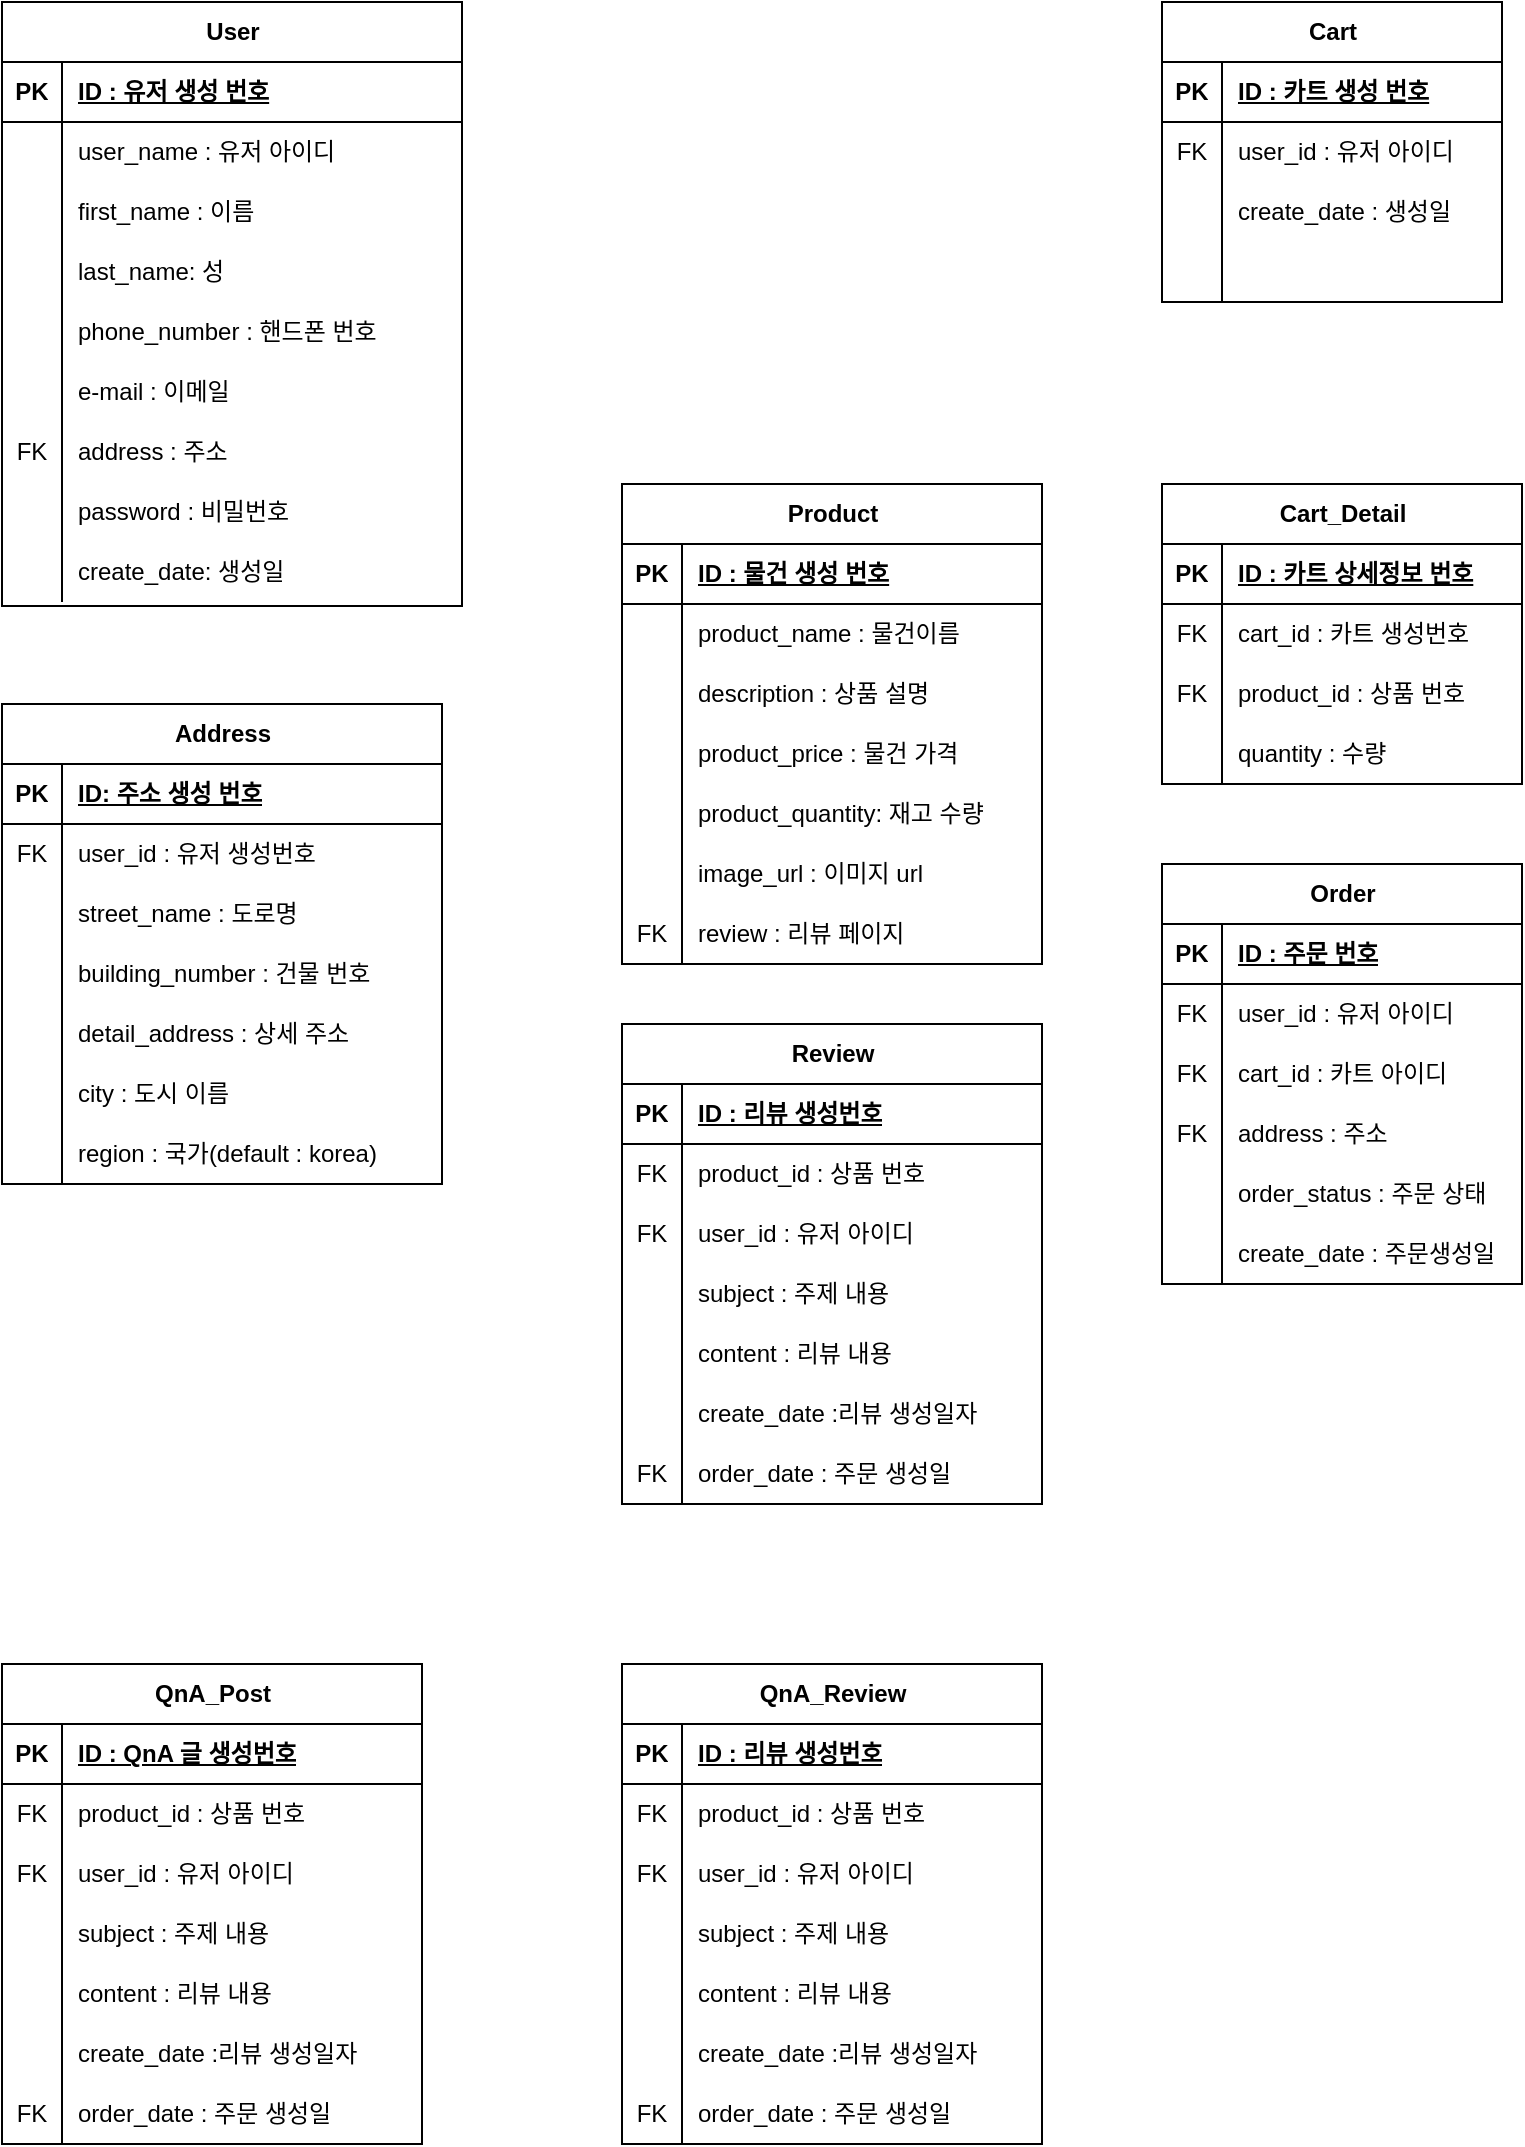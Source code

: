 <mxfile version="24.7.7">
  <diagram name="페이지-1" id="t0fOPSodIGAI_7XPWXJr">
    <mxGraphModel dx="1434" dy="746" grid="1" gridSize="10" guides="1" tooltips="1" connect="1" arrows="1" fold="1" page="1" pageScale="1" pageWidth="827" pageHeight="1169" math="0" shadow="0">
      <root>
        <mxCell id="0" />
        <mxCell id="1" parent="0" />
        <mxCell id="g_ytnpJ9CLFO2C1_q4D8-1" value="User" style="shape=table;startSize=30;container=1;collapsible=1;childLayout=tableLayout;fixedRows=1;rowLines=0;fontStyle=1;align=center;resizeLast=1;html=1;" vertex="1" parent="1">
          <mxGeometry x="40" y="39" width="230" height="302" as="geometry">
            <mxRectangle x="40" y="39" width="70" height="30" as="alternateBounds" />
          </mxGeometry>
        </mxCell>
        <mxCell id="g_ytnpJ9CLFO2C1_q4D8-2" value="" style="shape=tableRow;horizontal=0;startSize=0;swimlaneHead=0;swimlaneBody=0;fillColor=none;collapsible=0;dropTarget=0;points=[[0,0.5],[1,0.5]];portConstraint=eastwest;top=0;left=0;right=0;bottom=1;" vertex="1" parent="g_ytnpJ9CLFO2C1_q4D8-1">
          <mxGeometry y="30" width="230" height="30" as="geometry" />
        </mxCell>
        <mxCell id="g_ytnpJ9CLFO2C1_q4D8-3" value="PK" style="shape=partialRectangle;connectable=0;fillColor=none;top=0;left=0;bottom=0;right=0;fontStyle=1;overflow=hidden;whiteSpace=wrap;html=1;" vertex="1" parent="g_ytnpJ9CLFO2C1_q4D8-2">
          <mxGeometry width="30" height="30" as="geometry">
            <mxRectangle width="30" height="30" as="alternateBounds" />
          </mxGeometry>
        </mxCell>
        <mxCell id="g_ytnpJ9CLFO2C1_q4D8-4" value="ID : 유저 생성 번호" style="shape=partialRectangle;connectable=0;fillColor=none;top=0;left=0;bottom=0;right=0;align=left;spacingLeft=6;fontStyle=5;overflow=hidden;whiteSpace=wrap;html=1;" vertex="1" parent="g_ytnpJ9CLFO2C1_q4D8-2">
          <mxGeometry x="30" width="200" height="30" as="geometry">
            <mxRectangle width="200" height="30" as="alternateBounds" />
          </mxGeometry>
        </mxCell>
        <mxCell id="g_ytnpJ9CLFO2C1_q4D8-5" value="" style="shape=tableRow;horizontal=0;startSize=0;swimlaneHead=0;swimlaneBody=0;fillColor=none;collapsible=0;dropTarget=0;points=[[0,0.5],[1,0.5]];portConstraint=eastwest;top=0;left=0;right=0;bottom=0;" vertex="1" parent="g_ytnpJ9CLFO2C1_q4D8-1">
          <mxGeometry y="60" width="230" height="30" as="geometry" />
        </mxCell>
        <mxCell id="g_ytnpJ9CLFO2C1_q4D8-6" value="" style="shape=partialRectangle;connectable=0;fillColor=none;top=0;left=0;bottom=0;right=0;editable=1;overflow=hidden;whiteSpace=wrap;html=1;" vertex="1" parent="g_ytnpJ9CLFO2C1_q4D8-5">
          <mxGeometry width="30" height="30" as="geometry">
            <mxRectangle width="30" height="30" as="alternateBounds" />
          </mxGeometry>
        </mxCell>
        <mxCell id="g_ytnpJ9CLFO2C1_q4D8-7" value="user_name : 유저 아이디" style="shape=partialRectangle;connectable=0;fillColor=none;top=0;left=0;bottom=0;right=0;align=left;spacingLeft=6;overflow=hidden;whiteSpace=wrap;html=1;" vertex="1" parent="g_ytnpJ9CLFO2C1_q4D8-5">
          <mxGeometry x="30" width="200" height="30" as="geometry">
            <mxRectangle width="200" height="30" as="alternateBounds" />
          </mxGeometry>
        </mxCell>
        <mxCell id="g_ytnpJ9CLFO2C1_q4D8-55" value="" style="shape=tableRow;horizontal=0;startSize=0;swimlaneHead=0;swimlaneBody=0;fillColor=none;collapsible=0;dropTarget=0;points=[[0,0.5],[1,0.5]];portConstraint=eastwest;top=0;left=0;right=0;bottom=0;" vertex="1" parent="g_ytnpJ9CLFO2C1_q4D8-1">
          <mxGeometry y="90" width="230" height="30" as="geometry" />
        </mxCell>
        <mxCell id="g_ytnpJ9CLFO2C1_q4D8-56" value="" style="shape=partialRectangle;connectable=0;fillColor=none;top=0;left=0;bottom=0;right=0;editable=1;overflow=hidden;whiteSpace=wrap;html=1;" vertex="1" parent="g_ytnpJ9CLFO2C1_q4D8-55">
          <mxGeometry width="30" height="30" as="geometry">
            <mxRectangle width="30" height="30" as="alternateBounds" />
          </mxGeometry>
        </mxCell>
        <mxCell id="g_ytnpJ9CLFO2C1_q4D8-57" value="first_name : 이름" style="shape=partialRectangle;connectable=0;fillColor=none;top=0;left=0;bottom=0;right=0;align=left;spacingLeft=6;overflow=hidden;whiteSpace=wrap;html=1;" vertex="1" parent="g_ytnpJ9CLFO2C1_q4D8-55">
          <mxGeometry x="30" width="200" height="30" as="geometry">
            <mxRectangle width="200" height="30" as="alternateBounds" />
          </mxGeometry>
        </mxCell>
        <mxCell id="g_ytnpJ9CLFO2C1_q4D8-58" value="" style="shape=tableRow;horizontal=0;startSize=0;swimlaneHead=0;swimlaneBody=0;fillColor=none;collapsible=0;dropTarget=0;points=[[0,0.5],[1,0.5]];portConstraint=eastwest;top=0;left=0;right=0;bottom=0;" vertex="1" parent="g_ytnpJ9CLFO2C1_q4D8-1">
          <mxGeometry y="120" width="230" height="30" as="geometry" />
        </mxCell>
        <mxCell id="g_ytnpJ9CLFO2C1_q4D8-59" value="" style="shape=partialRectangle;connectable=0;fillColor=none;top=0;left=0;bottom=0;right=0;editable=1;overflow=hidden;whiteSpace=wrap;html=1;" vertex="1" parent="g_ytnpJ9CLFO2C1_q4D8-58">
          <mxGeometry width="30" height="30" as="geometry">
            <mxRectangle width="30" height="30" as="alternateBounds" />
          </mxGeometry>
        </mxCell>
        <mxCell id="g_ytnpJ9CLFO2C1_q4D8-60" value="last_name: 성" style="shape=partialRectangle;connectable=0;fillColor=none;top=0;left=0;bottom=0;right=0;align=left;spacingLeft=6;overflow=hidden;whiteSpace=wrap;html=1;" vertex="1" parent="g_ytnpJ9CLFO2C1_q4D8-58">
          <mxGeometry x="30" width="200" height="30" as="geometry">
            <mxRectangle width="200" height="30" as="alternateBounds" />
          </mxGeometry>
        </mxCell>
        <mxCell id="g_ytnpJ9CLFO2C1_q4D8-8" value="" style="shape=tableRow;horizontal=0;startSize=0;swimlaneHead=0;swimlaneBody=0;fillColor=none;collapsible=0;dropTarget=0;points=[[0,0.5],[1,0.5]];portConstraint=eastwest;top=0;left=0;right=0;bottom=0;" vertex="1" parent="g_ytnpJ9CLFO2C1_q4D8-1">
          <mxGeometry y="150" width="230" height="30" as="geometry" />
        </mxCell>
        <mxCell id="g_ytnpJ9CLFO2C1_q4D8-9" value="" style="shape=partialRectangle;connectable=0;fillColor=none;top=0;left=0;bottom=0;right=0;editable=1;overflow=hidden;whiteSpace=wrap;html=1;" vertex="1" parent="g_ytnpJ9CLFO2C1_q4D8-8">
          <mxGeometry width="30" height="30" as="geometry">
            <mxRectangle width="30" height="30" as="alternateBounds" />
          </mxGeometry>
        </mxCell>
        <mxCell id="g_ytnpJ9CLFO2C1_q4D8-10" value="phone_number :&amp;nbsp;&lt;span style=&quot;background-color: initial;&quot;&gt;핸드폰 번호&lt;/span&gt;" style="shape=partialRectangle;connectable=0;fillColor=none;top=0;left=0;bottom=0;right=0;align=left;spacingLeft=6;overflow=hidden;whiteSpace=wrap;html=1;" vertex="1" parent="g_ytnpJ9CLFO2C1_q4D8-8">
          <mxGeometry x="30" width="200" height="30" as="geometry">
            <mxRectangle width="200" height="30" as="alternateBounds" />
          </mxGeometry>
        </mxCell>
        <mxCell id="g_ytnpJ9CLFO2C1_q4D8-11" value="" style="shape=tableRow;horizontal=0;startSize=0;swimlaneHead=0;swimlaneBody=0;fillColor=none;collapsible=0;dropTarget=0;points=[[0,0.5],[1,0.5]];portConstraint=eastwest;top=0;left=0;right=0;bottom=0;" vertex="1" parent="g_ytnpJ9CLFO2C1_q4D8-1">
          <mxGeometry y="180" width="230" height="30" as="geometry" />
        </mxCell>
        <mxCell id="g_ytnpJ9CLFO2C1_q4D8-12" value="" style="shape=partialRectangle;connectable=0;fillColor=none;top=0;left=0;bottom=0;right=0;editable=1;overflow=hidden;whiteSpace=wrap;html=1;" vertex="1" parent="g_ytnpJ9CLFO2C1_q4D8-11">
          <mxGeometry width="30" height="30" as="geometry">
            <mxRectangle width="30" height="30" as="alternateBounds" />
          </mxGeometry>
        </mxCell>
        <mxCell id="g_ytnpJ9CLFO2C1_q4D8-13" value="e-mail : 이메일" style="shape=partialRectangle;connectable=0;fillColor=none;top=0;left=0;bottom=0;right=0;align=left;spacingLeft=6;overflow=hidden;whiteSpace=wrap;html=1;" vertex="1" parent="g_ytnpJ9CLFO2C1_q4D8-11">
          <mxGeometry x="30" width="200" height="30" as="geometry">
            <mxRectangle width="200" height="30" as="alternateBounds" />
          </mxGeometry>
        </mxCell>
        <mxCell id="g_ytnpJ9CLFO2C1_q4D8-43" value="" style="shape=tableRow;horizontal=0;startSize=0;swimlaneHead=0;swimlaneBody=0;fillColor=none;collapsible=0;dropTarget=0;points=[[0,0.5],[1,0.5]];portConstraint=eastwest;top=0;left=0;right=0;bottom=0;" vertex="1" parent="g_ytnpJ9CLFO2C1_q4D8-1">
          <mxGeometry y="210" width="230" height="30" as="geometry" />
        </mxCell>
        <mxCell id="g_ytnpJ9CLFO2C1_q4D8-44" value="FK" style="shape=partialRectangle;connectable=0;fillColor=none;top=0;left=0;bottom=0;right=0;editable=1;overflow=hidden;whiteSpace=wrap;html=1;" vertex="1" parent="g_ytnpJ9CLFO2C1_q4D8-43">
          <mxGeometry width="30" height="30" as="geometry">
            <mxRectangle width="30" height="30" as="alternateBounds" />
          </mxGeometry>
        </mxCell>
        <mxCell id="g_ytnpJ9CLFO2C1_q4D8-45" value="address : 주소" style="shape=partialRectangle;connectable=0;fillColor=none;top=0;left=0;bottom=0;right=0;align=left;spacingLeft=6;overflow=hidden;whiteSpace=wrap;html=1;" vertex="1" parent="g_ytnpJ9CLFO2C1_q4D8-43">
          <mxGeometry x="30" width="200" height="30" as="geometry">
            <mxRectangle width="200" height="30" as="alternateBounds" />
          </mxGeometry>
        </mxCell>
        <mxCell id="g_ytnpJ9CLFO2C1_q4D8-46" value="" style="shape=tableRow;horizontal=0;startSize=0;swimlaneHead=0;swimlaneBody=0;fillColor=none;collapsible=0;dropTarget=0;points=[[0,0.5],[1,0.5]];portConstraint=eastwest;top=0;left=0;right=0;bottom=0;" vertex="1" parent="g_ytnpJ9CLFO2C1_q4D8-1">
          <mxGeometry y="240" width="230" height="30" as="geometry" />
        </mxCell>
        <mxCell id="g_ytnpJ9CLFO2C1_q4D8-47" value="" style="shape=partialRectangle;connectable=0;fillColor=none;top=0;left=0;bottom=0;right=0;editable=1;overflow=hidden;whiteSpace=wrap;html=1;" vertex="1" parent="g_ytnpJ9CLFO2C1_q4D8-46">
          <mxGeometry width="30" height="30" as="geometry">
            <mxRectangle width="30" height="30" as="alternateBounds" />
          </mxGeometry>
        </mxCell>
        <mxCell id="g_ytnpJ9CLFO2C1_q4D8-48" value="password : 비밀번호" style="shape=partialRectangle;connectable=0;fillColor=none;top=0;left=0;bottom=0;right=0;align=left;spacingLeft=6;overflow=hidden;whiteSpace=wrap;html=1;" vertex="1" parent="g_ytnpJ9CLFO2C1_q4D8-46">
          <mxGeometry x="30" width="200" height="30" as="geometry">
            <mxRectangle width="200" height="30" as="alternateBounds" />
          </mxGeometry>
        </mxCell>
        <mxCell id="g_ytnpJ9CLFO2C1_q4D8-49" value="" style="shape=tableRow;horizontal=0;startSize=0;swimlaneHead=0;swimlaneBody=0;fillColor=none;collapsible=0;dropTarget=0;points=[[0,0.5],[1,0.5]];portConstraint=eastwest;top=0;left=0;right=0;bottom=0;" vertex="1" parent="g_ytnpJ9CLFO2C1_q4D8-1">
          <mxGeometry y="270" width="230" height="30" as="geometry" />
        </mxCell>
        <mxCell id="g_ytnpJ9CLFO2C1_q4D8-50" value="" style="shape=partialRectangle;connectable=0;fillColor=none;top=0;left=0;bottom=0;right=0;editable=1;overflow=hidden;whiteSpace=wrap;html=1;" vertex="1" parent="g_ytnpJ9CLFO2C1_q4D8-49">
          <mxGeometry width="30" height="30" as="geometry">
            <mxRectangle width="30" height="30" as="alternateBounds" />
          </mxGeometry>
        </mxCell>
        <mxCell id="g_ytnpJ9CLFO2C1_q4D8-51" value="create_date: 생성일" style="shape=partialRectangle;connectable=0;fillColor=none;top=0;left=0;bottom=0;right=0;align=left;spacingLeft=6;overflow=hidden;whiteSpace=wrap;html=1;" vertex="1" parent="g_ytnpJ9CLFO2C1_q4D8-49">
          <mxGeometry x="30" width="200" height="30" as="geometry">
            <mxRectangle width="200" height="30" as="alternateBounds" />
          </mxGeometry>
        </mxCell>
        <mxCell id="g_ytnpJ9CLFO2C1_q4D8-14" value="Product" style="shape=table;startSize=30;container=1;collapsible=1;childLayout=tableLayout;fixedRows=1;rowLines=0;fontStyle=1;align=center;resizeLast=1;html=1;" vertex="1" parent="1">
          <mxGeometry x="350" y="280" width="210" height="240" as="geometry" />
        </mxCell>
        <mxCell id="g_ytnpJ9CLFO2C1_q4D8-15" value="" style="shape=tableRow;horizontal=0;startSize=0;swimlaneHead=0;swimlaneBody=0;fillColor=none;collapsible=0;dropTarget=0;points=[[0,0.5],[1,0.5]];portConstraint=eastwest;top=0;left=0;right=0;bottom=1;" vertex="1" parent="g_ytnpJ9CLFO2C1_q4D8-14">
          <mxGeometry y="30" width="210" height="30" as="geometry" />
        </mxCell>
        <mxCell id="g_ytnpJ9CLFO2C1_q4D8-16" value="PK" style="shape=partialRectangle;connectable=0;fillColor=none;top=0;left=0;bottom=0;right=0;fontStyle=1;overflow=hidden;whiteSpace=wrap;html=1;" vertex="1" parent="g_ytnpJ9CLFO2C1_q4D8-15">
          <mxGeometry width="30" height="30" as="geometry">
            <mxRectangle width="30" height="30" as="alternateBounds" />
          </mxGeometry>
        </mxCell>
        <mxCell id="g_ytnpJ9CLFO2C1_q4D8-17" value="ID : 물건 생성 번호" style="shape=partialRectangle;connectable=0;fillColor=none;top=0;left=0;bottom=0;right=0;align=left;spacingLeft=6;fontStyle=5;overflow=hidden;whiteSpace=wrap;html=1;" vertex="1" parent="g_ytnpJ9CLFO2C1_q4D8-15">
          <mxGeometry x="30" width="180" height="30" as="geometry">
            <mxRectangle width="180" height="30" as="alternateBounds" />
          </mxGeometry>
        </mxCell>
        <mxCell id="g_ytnpJ9CLFO2C1_q4D8-18" value="" style="shape=tableRow;horizontal=0;startSize=0;swimlaneHead=0;swimlaneBody=0;fillColor=none;collapsible=0;dropTarget=0;points=[[0,0.5],[1,0.5]];portConstraint=eastwest;top=0;left=0;right=0;bottom=0;" vertex="1" parent="g_ytnpJ9CLFO2C1_q4D8-14">
          <mxGeometry y="60" width="210" height="30" as="geometry" />
        </mxCell>
        <mxCell id="g_ytnpJ9CLFO2C1_q4D8-19" value="" style="shape=partialRectangle;connectable=0;fillColor=none;top=0;left=0;bottom=0;right=0;editable=1;overflow=hidden;whiteSpace=wrap;html=1;" vertex="1" parent="g_ytnpJ9CLFO2C1_q4D8-18">
          <mxGeometry width="30" height="30" as="geometry">
            <mxRectangle width="30" height="30" as="alternateBounds" />
          </mxGeometry>
        </mxCell>
        <mxCell id="g_ytnpJ9CLFO2C1_q4D8-20" value="product_name : 물건이름" style="shape=partialRectangle;connectable=0;fillColor=none;top=0;left=0;bottom=0;right=0;align=left;spacingLeft=6;overflow=hidden;whiteSpace=wrap;html=1;" vertex="1" parent="g_ytnpJ9CLFO2C1_q4D8-18">
          <mxGeometry x="30" width="180" height="30" as="geometry">
            <mxRectangle width="180" height="30" as="alternateBounds" />
          </mxGeometry>
        </mxCell>
        <mxCell id="g_ytnpJ9CLFO2C1_q4D8-84" value="" style="shape=tableRow;horizontal=0;startSize=0;swimlaneHead=0;swimlaneBody=0;fillColor=none;collapsible=0;dropTarget=0;points=[[0,0.5],[1,0.5]];portConstraint=eastwest;top=0;left=0;right=0;bottom=0;" vertex="1" parent="g_ytnpJ9CLFO2C1_q4D8-14">
          <mxGeometry y="90" width="210" height="30" as="geometry" />
        </mxCell>
        <mxCell id="g_ytnpJ9CLFO2C1_q4D8-85" value="" style="shape=partialRectangle;connectable=0;fillColor=none;top=0;left=0;bottom=0;right=0;editable=1;overflow=hidden;whiteSpace=wrap;html=1;" vertex="1" parent="g_ytnpJ9CLFO2C1_q4D8-84">
          <mxGeometry width="30" height="30" as="geometry">
            <mxRectangle width="30" height="30" as="alternateBounds" />
          </mxGeometry>
        </mxCell>
        <mxCell id="g_ytnpJ9CLFO2C1_q4D8-86" value="description : 상품 설명" style="shape=partialRectangle;connectable=0;fillColor=none;top=0;left=0;bottom=0;right=0;align=left;spacingLeft=6;overflow=hidden;whiteSpace=wrap;html=1;" vertex="1" parent="g_ytnpJ9CLFO2C1_q4D8-84">
          <mxGeometry x="30" width="180" height="30" as="geometry">
            <mxRectangle width="180" height="30" as="alternateBounds" />
          </mxGeometry>
        </mxCell>
        <mxCell id="g_ytnpJ9CLFO2C1_q4D8-21" value="" style="shape=tableRow;horizontal=0;startSize=0;swimlaneHead=0;swimlaneBody=0;fillColor=none;collapsible=0;dropTarget=0;points=[[0,0.5],[1,0.5]];portConstraint=eastwest;top=0;left=0;right=0;bottom=0;" vertex="1" parent="g_ytnpJ9CLFO2C1_q4D8-14">
          <mxGeometry y="120" width="210" height="30" as="geometry" />
        </mxCell>
        <mxCell id="g_ytnpJ9CLFO2C1_q4D8-22" value="" style="shape=partialRectangle;connectable=0;fillColor=none;top=0;left=0;bottom=0;right=0;editable=1;overflow=hidden;whiteSpace=wrap;html=1;" vertex="1" parent="g_ytnpJ9CLFO2C1_q4D8-21">
          <mxGeometry width="30" height="30" as="geometry">
            <mxRectangle width="30" height="30" as="alternateBounds" />
          </mxGeometry>
        </mxCell>
        <mxCell id="g_ytnpJ9CLFO2C1_q4D8-23" value="product_price : 물건 가격" style="shape=partialRectangle;connectable=0;fillColor=none;top=0;left=0;bottom=0;right=0;align=left;spacingLeft=6;overflow=hidden;whiteSpace=wrap;html=1;" vertex="1" parent="g_ytnpJ9CLFO2C1_q4D8-21">
          <mxGeometry x="30" width="180" height="30" as="geometry">
            <mxRectangle width="180" height="30" as="alternateBounds" />
          </mxGeometry>
        </mxCell>
        <mxCell id="g_ytnpJ9CLFO2C1_q4D8-24" value="" style="shape=tableRow;horizontal=0;startSize=0;swimlaneHead=0;swimlaneBody=0;fillColor=none;collapsible=0;dropTarget=0;points=[[0,0.5],[1,0.5]];portConstraint=eastwest;top=0;left=0;right=0;bottom=0;" vertex="1" parent="g_ytnpJ9CLFO2C1_q4D8-14">
          <mxGeometry y="150" width="210" height="30" as="geometry" />
        </mxCell>
        <mxCell id="g_ytnpJ9CLFO2C1_q4D8-25" value="" style="shape=partialRectangle;connectable=0;fillColor=none;top=0;left=0;bottom=0;right=0;editable=1;overflow=hidden;whiteSpace=wrap;html=1;" vertex="1" parent="g_ytnpJ9CLFO2C1_q4D8-24">
          <mxGeometry width="30" height="30" as="geometry">
            <mxRectangle width="30" height="30" as="alternateBounds" />
          </mxGeometry>
        </mxCell>
        <mxCell id="g_ytnpJ9CLFO2C1_q4D8-26" value="product_quantity: 재고 수량" style="shape=partialRectangle;connectable=0;fillColor=none;top=0;left=0;bottom=0;right=0;align=left;spacingLeft=6;overflow=hidden;whiteSpace=wrap;html=1;" vertex="1" parent="g_ytnpJ9CLFO2C1_q4D8-24">
          <mxGeometry x="30" width="180" height="30" as="geometry">
            <mxRectangle width="180" height="30" as="alternateBounds" />
          </mxGeometry>
        </mxCell>
        <mxCell id="g_ytnpJ9CLFO2C1_q4D8-87" value="" style="shape=tableRow;horizontal=0;startSize=0;swimlaneHead=0;swimlaneBody=0;fillColor=none;collapsible=0;dropTarget=0;points=[[0,0.5],[1,0.5]];portConstraint=eastwest;top=0;left=0;right=0;bottom=0;" vertex="1" parent="g_ytnpJ9CLFO2C1_q4D8-14">
          <mxGeometry y="180" width="210" height="30" as="geometry" />
        </mxCell>
        <mxCell id="g_ytnpJ9CLFO2C1_q4D8-88" value="" style="shape=partialRectangle;connectable=0;fillColor=none;top=0;left=0;bottom=0;right=0;editable=1;overflow=hidden;whiteSpace=wrap;html=1;" vertex="1" parent="g_ytnpJ9CLFO2C1_q4D8-87">
          <mxGeometry width="30" height="30" as="geometry">
            <mxRectangle width="30" height="30" as="alternateBounds" />
          </mxGeometry>
        </mxCell>
        <mxCell id="g_ytnpJ9CLFO2C1_q4D8-89" value="image_url : 이미지 url" style="shape=partialRectangle;connectable=0;fillColor=none;top=0;left=0;bottom=0;right=0;align=left;spacingLeft=6;overflow=hidden;whiteSpace=wrap;html=1;" vertex="1" parent="g_ytnpJ9CLFO2C1_q4D8-87">
          <mxGeometry x="30" width="180" height="30" as="geometry">
            <mxRectangle width="180" height="30" as="alternateBounds" />
          </mxGeometry>
        </mxCell>
        <mxCell id="g_ytnpJ9CLFO2C1_q4D8-124" value="" style="shape=tableRow;horizontal=0;startSize=0;swimlaneHead=0;swimlaneBody=0;fillColor=none;collapsible=0;dropTarget=0;points=[[0,0.5],[1,0.5]];portConstraint=eastwest;top=0;left=0;right=0;bottom=0;" vertex="1" parent="g_ytnpJ9CLFO2C1_q4D8-14">
          <mxGeometry y="210" width="210" height="30" as="geometry" />
        </mxCell>
        <mxCell id="g_ytnpJ9CLFO2C1_q4D8-125" value="FK" style="shape=partialRectangle;connectable=0;fillColor=none;top=0;left=0;bottom=0;right=0;editable=1;overflow=hidden;whiteSpace=wrap;html=1;" vertex="1" parent="g_ytnpJ9CLFO2C1_q4D8-124">
          <mxGeometry width="30" height="30" as="geometry">
            <mxRectangle width="30" height="30" as="alternateBounds" />
          </mxGeometry>
        </mxCell>
        <mxCell id="g_ytnpJ9CLFO2C1_q4D8-126" value="review : 리뷰 페이지&amp;nbsp;" style="shape=partialRectangle;connectable=0;fillColor=none;top=0;left=0;bottom=0;right=0;align=left;spacingLeft=6;overflow=hidden;whiteSpace=wrap;html=1;" vertex="1" parent="g_ytnpJ9CLFO2C1_q4D8-124">
          <mxGeometry x="30" width="180" height="30" as="geometry">
            <mxRectangle width="180" height="30" as="alternateBounds" />
          </mxGeometry>
        </mxCell>
        <mxCell id="g_ytnpJ9CLFO2C1_q4D8-27" value="Cart" style="shape=table;startSize=30;container=1;collapsible=1;childLayout=tableLayout;fixedRows=1;rowLines=0;fontStyle=1;align=center;resizeLast=1;html=1;" vertex="1" parent="1">
          <mxGeometry x="620" y="39" width="170" height="150" as="geometry" />
        </mxCell>
        <mxCell id="g_ytnpJ9CLFO2C1_q4D8-28" value="" style="shape=tableRow;horizontal=0;startSize=0;swimlaneHead=0;swimlaneBody=0;fillColor=none;collapsible=0;dropTarget=0;points=[[0,0.5],[1,0.5]];portConstraint=eastwest;top=0;left=0;right=0;bottom=1;" vertex="1" parent="g_ytnpJ9CLFO2C1_q4D8-27">
          <mxGeometry y="30" width="170" height="30" as="geometry" />
        </mxCell>
        <mxCell id="g_ytnpJ9CLFO2C1_q4D8-29" value="PK" style="shape=partialRectangle;connectable=0;fillColor=none;top=0;left=0;bottom=0;right=0;fontStyle=1;overflow=hidden;whiteSpace=wrap;html=1;" vertex="1" parent="g_ytnpJ9CLFO2C1_q4D8-28">
          <mxGeometry width="30" height="30" as="geometry">
            <mxRectangle width="30" height="30" as="alternateBounds" />
          </mxGeometry>
        </mxCell>
        <mxCell id="g_ytnpJ9CLFO2C1_q4D8-30" value="ID : 카트 생성 번호" style="shape=partialRectangle;connectable=0;fillColor=none;top=0;left=0;bottom=0;right=0;align=left;spacingLeft=6;fontStyle=5;overflow=hidden;whiteSpace=wrap;html=1;" vertex="1" parent="g_ytnpJ9CLFO2C1_q4D8-28">
          <mxGeometry x="30" width="140" height="30" as="geometry">
            <mxRectangle width="140" height="30" as="alternateBounds" />
          </mxGeometry>
        </mxCell>
        <mxCell id="g_ytnpJ9CLFO2C1_q4D8-31" value="" style="shape=tableRow;horizontal=0;startSize=0;swimlaneHead=0;swimlaneBody=0;fillColor=none;collapsible=0;dropTarget=0;points=[[0,0.5],[1,0.5]];portConstraint=eastwest;top=0;left=0;right=0;bottom=0;" vertex="1" parent="g_ytnpJ9CLFO2C1_q4D8-27">
          <mxGeometry y="60" width="170" height="30" as="geometry" />
        </mxCell>
        <mxCell id="g_ytnpJ9CLFO2C1_q4D8-32" value="FK" style="shape=partialRectangle;connectable=0;fillColor=none;top=0;left=0;bottom=0;right=0;editable=1;overflow=hidden;whiteSpace=wrap;html=1;" vertex="1" parent="g_ytnpJ9CLFO2C1_q4D8-31">
          <mxGeometry width="30" height="30" as="geometry">
            <mxRectangle width="30" height="30" as="alternateBounds" />
          </mxGeometry>
        </mxCell>
        <mxCell id="g_ytnpJ9CLFO2C1_q4D8-33" value="user_id : 유저 아이디" style="shape=partialRectangle;connectable=0;fillColor=none;top=0;left=0;bottom=0;right=0;align=left;spacingLeft=6;overflow=hidden;whiteSpace=wrap;html=1;" vertex="1" parent="g_ytnpJ9CLFO2C1_q4D8-31">
          <mxGeometry x="30" width="140" height="30" as="geometry">
            <mxRectangle width="140" height="30" as="alternateBounds" />
          </mxGeometry>
        </mxCell>
        <mxCell id="g_ytnpJ9CLFO2C1_q4D8-34" value="" style="shape=tableRow;horizontal=0;startSize=0;swimlaneHead=0;swimlaneBody=0;fillColor=none;collapsible=0;dropTarget=0;points=[[0,0.5],[1,0.5]];portConstraint=eastwest;top=0;left=0;right=0;bottom=0;" vertex="1" parent="g_ytnpJ9CLFO2C1_q4D8-27">
          <mxGeometry y="90" width="170" height="30" as="geometry" />
        </mxCell>
        <mxCell id="g_ytnpJ9CLFO2C1_q4D8-35" value="" style="shape=partialRectangle;connectable=0;fillColor=none;top=0;left=0;bottom=0;right=0;editable=1;overflow=hidden;whiteSpace=wrap;html=1;" vertex="1" parent="g_ytnpJ9CLFO2C1_q4D8-34">
          <mxGeometry width="30" height="30" as="geometry">
            <mxRectangle width="30" height="30" as="alternateBounds" />
          </mxGeometry>
        </mxCell>
        <mxCell id="g_ytnpJ9CLFO2C1_q4D8-36" value="create_date : 생성일" style="shape=partialRectangle;connectable=0;fillColor=none;top=0;left=0;bottom=0;right=0;align=left;spacingLeft=6;overflow=hidden;whiteSpace=wrap;html=1;" vertex="1" parent="g_ytnpJ9CLFO2C1_q4D8-34">
          <mxGeometry x="30" width="140" height="30" as="geometry">
            <mxRectangle width="140" height="30" as="alternateBounds" />
          </mxGeometry>
        </mxCell>
        <mxCell id="g_ytnpJ9CLFO2C1_q4D8-37" value="" style="shape=tableRow;horizontal=0;startSize=0;swimlaneHead=0;swimlaneBody=0;fillColor=none;collapsible=0;dropTarget=0;points=[[0,0.5],[1,0.5]];portConstraint=eastwest;top=0;left=0;right=0;bottom=0;" vertex="1" parent="g_ytnpJ9CLFO2C1_q4D8-27">
          <mxGeometry y="120" width="170" height="30" as="geometry" />
        </mxCell>
        <mxCell id="g_ytnpJ9CLFO2C1_q4D8-38" value="" style="shape=partialRectangle;connectable=0;fillColor=none;top=0;left=0;bottom=0;right=0;editable=1;overflow=hidden;whiteSpace=wrap;html=1;" vertex="1" parent="g_ytnpJ9CLFO2C1_q4D8-37">
          <mxGeometry width="30" height="30" as="geometry">
            <mxRectangle width="30" height="30" as="alternateBounds" />
          </mxGeometry>
        </mxCell>
        <mxCell id="g_ytnpJ9CLFO2C1_q4D8-39" value="" style="shape=partialRectangle;connectable=0;fillColor=none;top=0;left=0;bottom=0;right=0;align=left;spacingLeft=6;overflow=hidden;whiteSpace=wrap;html=1;" vertex="1" parent="g_ytnpJ9CLFO2C1_q4D8-37">
          <mxGeometry x="30" width="140" height="30" as="geometry">
            <mxRectangle width="140" height="30" as="alternateBounds" />
          </mxGeometry>
        </mxCell>
        <mxCell id="g_ytnpJ9CLFO2C1_q4D8-61" value="Address" style="shape=table;startSize=30;container=1;collapsible=1;childLayout=tableLayout;fixedRows=1;rowLines=0;fontStyle=1;align=center;resizeLast=1;html=1;" vertex="1" parent="1">
          <mxGeometry x="40" y="390" width="220" height="240" as="geometry" />
        </mxCell>
        <mxCell id="g_ytnpJ9CLFO2C1_q4D8-62" value="" style="shape=tableRow;horizontal=0;startSize=0;swimlaneHead=0;swimlaneBody=0;fillColor=none;collapsible=0;dropTarget=0;points=[[0,0.5],[1,0.5]];portConstraint=eastwest;top=0;left=0;right=0;bottom=1;" vertex="1" parent="g_ytnpJ9CLFO2C1_q4D8-61">
          <mxGeometry y="30" width="220" height="30" as="geometry" />
        </mxCell>
        <mxCell id="g_ytnpJ9CLFO2C1_q4D8-63" value="PK" style="shape=partialRectangle;connectable=0;fillColor=none;top=0;left=0;bottom=0;right=0;fontStyle=1;overflow=hidden;whiteSpace=wrap;html=1;" vertex="1" parent="g_ytnpJ9CLFO2C1_q4D8-62">
          <mxGeometry width="30" height="30" as="geometry">
            <mxRectangle width="30" height="30" as="alternateBounds" />
          </mxGeometry>
        </mxCell>
        <mxCell id="g_ytnpJ9CLFO2C1_q4D8-64" value="ID: 주소 생성 번호" style="shape=partialRectangle;connectable=0;fillColor=none;top=0;left=0;bottom=0;right=0;align=left;spacingLeft=6;fontStyle=5;overflow=hidden;whiteSpace=wrap;html=1;" vertex="1" parent="g_ytnpJ9CLFO2C1_q4D8-62">
          <mxGeometry x="30" width="190" height="30" as="geometry">
            <mxRectangle width="190" height="30" as="alternateBounds" />
          </mxGeometry>
        </mxCell>
        <mxCell id="g_ytnpJ9CLFO2C1_q4D8-65" value="" style="shape=tableRow;horizontal=0;startSize=0;swimlaneHead=0;swimlaneBody=0;fillColor=none;collapsible=0;dropTarget=0;points=[[0,0.5],[1,0.5]];portConstraint=eastwest;top=0;left=0;right=0;bottom=0;" vertex="1" parent="g_ytnpJ9CLFO2C1_q4D8-61">
          <mxGeometry y="60" width="220" height="30" as="geometry" />
        </mxCell>
        <mxCell id="g_ytnpJ9CLFO2C1_q4D8-66" value="FK" style="shape=partialRectangle;connectable=0;fillColor=none;top=0;left=0;bottom=0;right=0;editable=1;overflow=hidden;whiteSpace=wrap;html=1;" vertex="1" parent="g_ytnpJ9CLFO2C1_q4D8-65">
          <mxGeometry width="30" height="30" as="geometry">
            <mxRectangle width="30" height="30" as="alternateBounds" />
          </mxGeometry>
        </mxCell>
        <mxCell id="g_ytnpJ9CLFO2C1_q4D8-67" value="user_id : 유저 생성번호" style="shape=partialRectangle;connectable=0;fillColor=none;top=0;left=0;bottom=0;right=0;align=left;spacingLeft=6;overflow=hidden;whiteSpace=wrap;html=1;" vertex="1" parent="g_ytnpJ9CLFO2C1_q4D8-65">
          <mxGeometry x="30" width="190" height="30" as="geometry">
            <mxRectangle width="190" height="30" as="alternateBounds" />
          </mxGeometry>
        </mxCell>
        <mxCell id="g_ytnpJ9CLFO2C1_q4D8-68" value="" style="shape=tableRow;horizontal=0;startSize=0;swimlaneHead=0;swimlaneBody=0;fillColor=none;collapsible=0;dropTarget=0;points=[[0,0.5],[1,0.5]];portConstraint=eastwest;top=0;left=0;right=0;bottom=0;" vertex="1" parent="g_ytnpJ9CLFO2C1_q4D8-61">
          <mxGeometry y="90" width="220" height="30" as="geometry" />
        </mxCell>
        <mxCell id="g_ytnpJ9CLFO2C1_q4D8-69" value="" style="shape=partialRectangle;connectable=0;fillColor=none;top=0;left=0;bottom=0;right=0;editable=1;overflow=hidden;whiteSpace=wrap;html=1;" vertex="1" parent="g_ytnpJ9CLFO2C1_q4D8-68">
          <mxGeometry width="30" height="30" as="geometry">
            <mxRectangle width="30" height="30" as="alternateBounds" />
          </mxGeometry>
        </mxCell>
        <mxCell id="g_ytnpJ9CLFO2C1_q4D8-70" value="street_name : 도로명" style="shape=partialRectangle;connectable=0;fillColor=none;top=0;left=0;bottom=0;right=0;align=left;spacingLeft=6;overflow=hidden;whiteSpace=wrap;html=1;" vertex="1" parent="g_ytnpJ9CLFO2C1_q4D8-68">
          <mxGeometry x="30" width="190" height="30" as="geometry">
            <mxRectangle width="190" height="30" as="alternateBounds" />
          </mxGeometry>
        </mxCell>
        <mxCell id="g_ytnpJ9CLFO2C1_q4D8-71" value="" style="shape=tableRow;horizontal=0;startSize=0;swimlaneHead=0;swimlaneBody=0;fillColor=none;collapsible=0;dropTarget=0;points=[[0,0.5],[1,0.5]];portConstraint=eastwest;top=0;left=0;right=0;bottom=0;" vertex="1" parent="g_ytnpJ9CLFO2C1_q4D8-61">
          <mxGeometry y="120" width="220" height="30" as="geometry" />
        </mxCell>
        <mxCell id="g_ytnpJ9CLFO2C1_q4D8-72" value="" style="shape=partialRectangle;connectable=0;fillColor=none;top=0;left=0;bottom=0;right=0;editable=1;overflow=hidden;whiteSpace=wrap;html=1;" vertex="1" parent="g_ytnpJ9CLFO2C1_q4D8-71">
          <mxGeometry width="30" height="30" as="geometry">
            <mxRectangle width="30" height="30" as="alternateBounds" />
          </mxGeometry>
        </mxCell>
        <mxCell id="g_ytnpJ9CLFO2C1_q4D8-73" value="building_number : 건물 번호" style="shape=partialRectangle;connectable=0;fillColor=none;top=0;left=0;bottom=0;right=0;align=left;spacingLeft=6;overflow=hidden;whiteSpace=wrap;html=1;" vertex="1" parent="g_ytnpJ9CLFO2C1_q4D8-71">
          <mxGeometry x="30" width="190" height="30" as="geometry">
            <mxRectangle width="190" height="30" as="alternateBounds" />
          </mxGeometry>
        </mxCell>
        <mxCell id="g_ytnpJ9CLFO2C1_q4D8-74" value="" style="shape=tableRow;horizontal=0;startSize=0;swimlaneHead=0;swimlaneBody=0;fillColor=none;collapsible=0;dropTarget=0;points=[[0,0.5],[1,0.5]];portConstraint=eastwest;top=0;left=0;right=0;bottom=0;" vertex="1" parent="g_ytnpJ9CLFO2C1_q4D8-61">
          <mxGeometry y="150" width="220" height="30" as="geometry" />
        </mxCell>
        <mxCell id="g_ytnpJ9CLFO2C1_q4D8-75" value="" style="shape=partialRectangle;connectable=0;fillColor=none;top=0;left=0;bottom=0;right=0;editable=1;overflow=hidden;whiteSpace=wrap;html=1;" vertex="1" parent="g_ytnpJ9CLFO2C1_q4D8-74">
          <mxGeometry width="30" height="30" as="geometry">
            <mxRectangle width="30" height="30" as="alternateBounds" />
          </mxGeometry>
        </mxCell>
        <mxCell id="g_ytnpJ9CLFO2C1_q4D8-76" value="detail_address : 상세 주소" style="shape=partialRectangle;connectable=0;fillColor=none;top=0;left=0;bottom=0;right=0;align=left;spacingLeft=6;overflow=hidden;whiteSpace=wrap;html=1;" vertex="1" parent="g_ytnpJ9CLFO2C1_q4D8-74">
          <mxGeometry x="30" width="190" height="30" as="geometry">
            <mxRectangle width="190" height="30" as="alternateBounds" />
          </mxGeometry>
        </mxCell>
        <mxCell id="g_ytnpJ9CLFO2C1_q4D8-77" value="" style="shape=tableRow;horizontal=0;startSize=0;swimlaneHead=0;swimlaneBody=0;fillColor=none;collapsible=0;dropTarget=0;points=[[0,0.5],[1,0.5]];portConstraint=eastwest;top=0;left=0;right=0;bottom=0;" vertex="1" parent="g_ytnpJ9CLFO2C1_q4D8-61">
          <mxGeometry y="180" width="220" height="30" as="geometry" />
        </mxCell>
        <mxCell id="g_ytnpJ9CLFO2C1_q4D8-78" value="" style="shape=partialRectangle;connectable=0;fillColor=none;top=0;left=0;bottom=0;right=0;editable=1;overflow=hidden;whiteSpace=wrap;html=1;" vertex="1" parent="g_ytnpJ9CLFO2C1_q4D8-77">
          <mxGeometry width="30" height="30" as="geometry">
            <mxRectangle width="30" height="30" as="alternateBounds" />
          </mxGeometry>
        </mxCell>
        <mxCell id="g_ytnpJ9CLFO2C1_q4D8-79" value="city : 도시 이름&lt;span style=&quot;white-space: pre;&quot;&gt;&#x9;&lt;/span&gt;" style="shape=partialRectangle;connectable=0;fillColor=none;top=0;left=0;bottom=0;right=0;align=left;spacingLeft=6;overflow=hidden;whiteSpace=wrap;html=1;" vertex="1" parent="g_ytnpJ9CLFO2C1_q4D8-77">
          <mxGeometry x="30" width="190" height="30" as="geometry">
            <mxRectangle width="190" height="30" as="alternateBounds" />
          </mxGeometry>
        </mxCell>
        <mxCell id="g_ytnpJ9CLFO2C1_q4D8-80" value="" style="shape=tableRow;horizontal=0;startSize=0;swimlaneHead=0;swimlaneBody=0;fillColor=none;collapsible=0;dropTarget=0;points=[[0,0.5],[1,0.5]];portConstraint=eastwest;top=0;left=0;right=0;bottom=0;" vertex="1" parent="g_ytnpJ9CLFO2C1_q4D8-61">
          <mxGeometry y="210" width="220" height="30" as="geometry" />
        </mxCell>
        <mxCell id="g_ytnpJ9CLFO2C1_q4D8-81" value="" style="shape=partialRectangle;connectable=0;fillColor=none;top=0;left=0;bottom=0;right=0;editable=1;overflow=hidden;whiteSpace=wrap;html=1;" vertex="1" parent="g_ytnpJ9CLFO2C1_q4D8-80">
          <mxGeometry width="30" height="30" as="geometry">
            <mxRectangle width="30" height="30" as="alternateBounds" />
          </mxGeometry>
        </mxCell>
        <mxCell id="g_ytnpJ9CLFO2C1_q4D8-82" value="region : 국가(default : korea)" style="shape=partialRectangle;connectable=0;fillColor=none;top=0;left=0;bottom=0;right=0;align=left;spacingLeft=6;overflow=hidden;whiteSpace=wrap;html=1;" vertex="1" parent="g_ytnpJ9CLFO2C1_q4D8-80">
          <mxGeometry x="30" width="190" height="30" as="geometry">
            <mxRectangle width="190" height="30" as="alternateBounds" />
          </mxGeometry>
        </mxCell>
        <mxCell id="g_ytnpJ9CLFO2C1_q4D8-91" value="Cart_Detail" style="shape=table;startSize=30;container=1;collapsible=1;childLayout=tableLayout;fixedRows=1;rowLines=0;fontStyle=1;align=center;resizeLast=1;html=1;" vertex="1" parent="1">
          <mxGeometry x="620" y="280" width="180" height="150" as="geometry" />
        </mxCell>
        <mxCell id="g_ytnpJ9CLFO2C1_q4D8-92" value="" style="shape=tableRow;horizontal=0;startSize=0;swimlaneHead=0;swimlaneBody=0;fillColor=none;collapsible=0;dropTarget=0;points=[[0,0.5],[1,0.5]];portConstraint=eastwest;top=0;left=0;right=0;bottom=1;" vertex="1" parent="g_ytnpJ9CLFO2C1_q4D8-91">
          <mxGeometry y="30" width="180" height="30" as="geometry" />
        </mxCell>
        <mxCell id="g_ytnpJ9CLFO2C1_q4D8-93" value="PK" style="shape=partialRectangle;connectable=0;fillColor=none;top=0;left=0;bottom=0;right=0;fontStyle=1;overflow=hidden;whiteSpace=wrap;html=1;" vertex="1" parent="g_ytnpJ9CLFO2C1_q4D8-92">
          <mxGeometry width="30" height="30" as="geometry">
            <mxRectangle width="30" height="30" as="alternateBounds" />
          </mxGeometry>
        </mxCell>
        <mxCell id="g_ytnpJ9CLFO2C1_q4D8-94" value="ID : 카트 상세정보 번호" style="shape=partialRectangle;connectable=0;fillColor=none;top=0;left=0;bottom=0;right=0;align=left;spacingLeft=6;fontStyle=5;overflow=hidden;whiteSpace=wrap;html=1;" vertex="1" parent="g_ytnpJ9CLFO2C1_q4D8-92">
          <mxGeometry x="30" width="150" height="30" as="geometry">
            <mxRectangle width="150" height="30" as="alternateBounds" />
          </mxGeometry>
        </mxCell>
        <mxCell id="g_ytnpJ9CLFO2C1_q4D8-95" value="" style="shape=tableRow;horizontal=0;startSize=0;swimlaneHead=0;swimlaneBody=0;fillColor=none;collapsible=0;dropTarget=0;points=[[0,0.5],[1,0.5]];portConstraint=eastwest;top=0;left=0;right=0;bottom=0;" vertex="1" parent="g_ytnpJ9CLFO2C1_q4D8-91">
          <mxGeometry y="60" width="180" height="30" as="geometry" />
        </mxCell>
        <mxCell id="g_ytnpJ9CLFO2C1_q4D8-96" value="FK" style="shape=partialRectangle;connectable=0;fillColor=none;top=0;left=0;bottom=0;right=0;editable=1;overflow=hidden;whiteSpace=wrap;html=1;" vertex="1" parent="g_ytnpJ9CLFO2C1_q4D8-95">
          <mxGeometry width="30" height="30" as="geometry">
            <mxRectangle width="30" height="30" as="alternateBounds" />
          </mxGeometry>
        </mxCell>
        <mxCell id="g_ytnpJ9CLFO2C1_q4D8-97" value="cart_id : 카트 생성번호" style="shape=partialRectangle;connectable=0;fillColor=none;top=0;left=0;bottom=0;right=0;align=left;spacingLeft=6;overflow=hidden;whiteSpace=wrap;html=1;" vertex="1" parent="g_ytnpJ9CLFO2C1_q4D8-95">
          <mxGeometry x="30" width="150" height="30" as="geometry">
            <mxRectangle width="150" height="30" as="alternateBounds" />
          </mxGeometry>
        </mxCell>
        <mxCell id="g_ytnpJ9CLFO2C1_q4D8-98" value="" style="shape=tableRow;horizontal=0;startSize=0;swimlaneHead=0;swimlaneBody=0;fillColor=none;collapsible=0;dropTarget=0;points=[[0,0.5],[1,0.5]];portConstraint=eastwest;top=0;left=0;right=0;bottom=0;" vertex="1" parent="g_ytnpJ9CLFO2C1_q4D8-91">
          <mxGeometry y="90" width="180" height="30" as="geometry" />
        </mxCell>
        <mxCell id="g_ytnpJ9CLFO2C1_q4D8-99" value="FK" style="shape=partialRectangle;connectable=0;fillColor=none;top=0;left=0;bottom=0;right=0;editable=1;overflow=hidden;whiteSpace=wrap;html=1;" vertex="1" parent="g_ytnpJ9CLFO2C1_q4D8-98">
          <mxGeometry width="30" height="30" as="geometry">
            <mxRectangle width="30" height="30" as="alternateBounds" />
          </mxGeometry>
        </mxCell>
        <mxCell id="g_ytnpJ9CLFO2C1_q4D8-100" value="product_id : 상품 번호" style="shape=partialRectangle;connectable=0;fillColor=none;top=0;left=0;bottom=0;right=0;align=left;spacingLeft=6;overflow=hidden;whiteSpace=wrap;html=1;" vertex="1" parent="g_ytnpJ9CLFO2C1_q4D8-98">
          <mxGeometry x="30" width="150" height="30" as="geometry">
            <mxRectangle width="150" height="30" as="alternateBounds" />
          </mxGeometry>
        </mxCell>
        <mxCell id="g_ytnpJ9CLFO2C1_q4D8-101" value="" style="shape=tableRow;horizontal=0;startSize=0;swimlaneHead=0;swimlaneBody=0;fillColor=none;collapsible=0;dropTarget=0;points=[[0,0.5],[1,0.5]];portConstraint=eastwest;top=0;left=0;right=0;bottom=0;" vertex="1" parent="g_ytnpJ9CLFO2C1_q4D8-91">
          <mxGeometry y="120" width="180" height="30" as="geometry" />
        </mxCell>
        <mxCell id="g_ytnpJ9CLFO2C1_q4D8-102" value="" style="shape=partialRectangle;connectable=0;fillColor=none;top=0;left=0;bottom=0;right=0;editable=1;overflow=hidden;whiteSpace=wrap;html=1;" vertex="1" parent="g_ytnpJ9CLFO2C1_q4D8-101">
          <mxGeometry width="30" height="30" as="geometry">
            <mxRectangle width="30" height="30" as="alternateBounds" />
          </mxGeometry>
        </mxCell>
        <mxCell id="g_ytnpJ9CLFO2C1_q4D8-103" value="quantity : 수량" style="shape=partialRectangle;connectable=0;fillColor=none;top=0;left=0;bottom=0;right=0;align=left;spacingLeft=6;overflow=hidden;whiteSpace=wrap;html=1;" vertex="1" parent="g_ytnpJ9CLFO2C1_q4D8-101">
          <mxGeometry x="30" width="150" height="30" as="geometry">
            <mxRectangle width="150" height="30" as="alternateBounds" />
          </mxGeometry>
        </mxCell>
        <mxCell id="g_ytnpJ9CLFO2C1_q4D8-104" value="Order" style="shape=table;startSize=30;container=1;collapsible=1;childLayout=tableLayout;fixedRows=1;rowLines=0;fontStyle=1;align=center;resizeLast=1;html=1;" vertex="1" parent="1">
          <mxGeometry x="620" y="470" width="180" height="210" as="geometry" />
        </mxCell>
        <mxCell id="g_ytnpJ9CLFO2C1_q4D8-105" value="" style="shape=tableRow;horizontal=0;startSize=0;swimlaneHead=0;swimlaneBody=0;fillColor=none;collapsible=0;dropTarget=0;points=[[0,0.5],[1,0.5]];portConstraint=eastwest;top=0;left=0;right=0;bottom=1;" vertex="1" parent="g_ytnpJ9CLFO2C1_q4D8-104">
          <mxGeometry y="30" width="180" height="30" as="geometry" />
        </mxCell>
        <mxCell id="g_ytnpJ9CLFO2C1_q4D8-106" value="PK" style="shape=partialRectangle;connectable=0;fillColor=none;top=0;left=0;bottom=0;right=0;fontStyle=1;overflow=hidden;whiteSpace=wrap;html=1;" vertex="1" parent="g_ytnpJ9CLFO2C1_q4D8-105">
          <mxGeometry width="30" height="30" as="geometry">
            <mxRectangle width="30" height="30" as="alternateBounds" />
          </mxGeometry>
        </mxCell>
        <mxCell id="g_ytnpJ9CLFO2C1_q4D8-107" value="ID : 주문 번호" style="shape=partialRectangle;connectable=0;fillColor=none;top=0;left=0;bottom=0;right=0;align=left;spacingLeft=6;fontStyle=5;overflow=hidden;whiteSpace=wrap;html=1;" vertex="1" parent="g_ytnpJ9CLFO2C1_q4D8-105">
          <mxGeometry x="30" width="150" height="30" as="geometry">
            <mxRectangle width="150" height="30" as="alternateBounds" />
          </mxGeometry>
        </mxCell>
        <mxCell id="g_ytnpJ9CLFO2C1_q4D8-108" value="" style="shape=tableRow;horizontal=0;startSize=0;swimlaneHead=0;swimlaneBody=0;fillColor=none;collapsible=0;dropTarget=0;points=[[0,0.5],[1,0.5]];portConstraint=eastwest;top=0;left=0;right=0;bottom=0;" vertex="1" parent="g_ytnpJ9CLFO2C1_q4D8-104">
          <mxGeometry y="60" width="180" height="30" as="geometry" />
        </mxCell>
        <mxCell id="g_ytnpJ9CLFO2C1_q4D8-109" value="FK" style="shape=partialRectangle;connectable=0;fillColor=none;top=0;left=0;bottom=0;right=0;editable=1;overflow=hidden;whiteSpace=wrap;html=1;" vertex="1" parent="g_ytnpJ9CLFO2C1_q4D8-108">
          <mxGeometry width="30" height="30" as="geometry">
            <mxRectangle width="30" height="30" as="alternateBounds" />
          </mxGeometry>
        </mxCell>
        <mxCell id="g_ytnpJ9CLFO2C1_q4D8-110" value="user_id : 유저 아이디" style="shape=partialRectangle;connectable=0;fillColor=none;top=0;left=0;bottom=0;right=0;align=left;spacingLeft=6;overflow=hidden;whiteSpace=wrap;html=1;" vertex="1" parent="g_ytnpJ9CLFO2C1_q4D8-108">
          <mxGeometry x="30" width="150" height="30" as="geometry">
            <mxRectangle width="150" height="30" as="alternateBounds" />
          </mxGeometry>
        </mxCell>
        <mxCell id="g_ytnpJ9CLFO2C1_q4D8-111" value="" style="shape=tableRow;horizontal=0;startSize=0;swimlaneHead=0;swimlaneBody=0;fillColor=none;collapsible=0;dropTarget=0;points=[[0,0.5],[1,0.5]];portConstraint=eastwest;top=0;left=0;right=0;bottom=0;" vertex="1" parent="g_ytnpJ9CLFO2C1_q4D8-104">
          <mxGeometry y="90" width="180" height="30" as="geometry" />
        </mxCell>
        <mxCell id="g_ytnpJ9CLFO2C1_q4D8-112" value="FK" style="shape=partialRectangle;connectable=0;fillColor=none;top=0;left=0;bottom=0;right=0;editable=1;overflow=hidden;whiteSpace=wrap;html=1;" vertex="1" parent="g_ytnpJ9CLFO2C1_q4D8-111">
          <mxGeometry width="30" height="30" as="geometry">
            <mxRectangle width="30" height="30" as="alternateBounds" />
          </mxGeometry>
        </mxCell>
        <mxCell id="g_ytnpJ9CLFO2C1_q4D8-113" value="cart_id : 카트 아이디" style="shape=partialRectangle;connectable=0;fillColor=none;top=0;left=0;bottom=0;right=0;align=left;spacingLeft=6;overflow=hidden;whiteSpace=wrap;html=1;" vertex="1" parent="g_ytnpJ9CLFO2C1_q4D8-111">
          <mxGeometry x="30" width="150" height="30" as="geometry">
            <mxRectangle width="150" height="30" as="alternateBounds" />
          </mxGeometry>
        </mxCell>
        <mxCell id="g_ytnpJ9CLFO2C1_q4D8-114" value="" style="shape=tableRow;horizontal=0;startSize=0;swimlaneHead=0;swimlaneBody=0;fillColor=none;collapsible=0;dropTarget=0;points=[[0,0.5],[1,0.5]];portConstraint=eastwest;top=0;left=0;right=0;bottom=0;" vertex="1" parent="g_ytnpJ9CLFO2C1_q4D8-104">
          <mxGeometry y="120" width="180" height="30" as="geometry" />
        </mxCell>
        <mxCell id="g_ytnpJ9CLFO2C1_q4D8-115" value="FK" style="shape=partialRectangle;connectable=0;fillColor=none;top=0;left=0;bottom=0;right=0;editable=1;overflow=hidden;whiteSpace=wrap;html=1;" vertex="1" parent="g_ytnpJ9CLFO2C1_q4D8-114">
          <mxGeometry width="30" height="30" as="geometry">
            <mxRectangle width="30" height="30" as="alternateBounds" />
          </mxGeometry>
        </mxCell>
        <mxCell id="g_ytnpJ9CLFO2C1_q4D8-116" value="address : 주소" style="shape=partialRectangle;connectable=0;fillColor=none;top=0;left=0;bottom=0;right=0;align=left;spacingLeft=6;overflow=hidden;whiteSpace=wrap;html=1;" vertex="1" parent="g_ytnpJ9CLFO2C1_q4D8-114">
          <mxGeometry x="30" width="150" height="30" as="geometry">
            <mxRectangle width="150" height="30" as="alternateBounds" />
          </mxGeometry>
        </mxCell>
        <mxCell id="g_ytnpJ9CLFO2C1_q4D8-118" value="" style="shape=tableRow;horizontal=0;startSize=0;swimlaneHead=0;swimlaneBody=0;fillColor=none;collapsible=0;dropTarget=0;points=[[0,0.5],[1,0.5]];portConstraint=eastwest;top=0;left=0;right=0;bottom=0;" vertex="1" parent="g_ytnpJ9CLFO2C1_q4D8-104">
          <mxGeometry y="150" width="180" height="30" as="geometry" />
        </mxCell>
        <mxCell id="g_ytnpJ9CLFO2C1_q4D8-119" value="" style="shape=partialRectangle;connectable=0;fillColor=none;top=0;left=0;bottom=0;right=0;editable=1;overflow=hidden;whiteSpace=wrap;html=1;" vertex="1" parent="g_ytnpJ9CLFO2C1_q4D8-118">
          <mxGeometry width="30" height="30" as="geometry">
            <mxRectangle width="30" height="30" as="alternateBounds" />
          </mxGeometry>
        </mxCell>
        <mxCell id="g_ytnpJ9CLFO2C1_q4D8-120" value="order_status : 주문 상태" style="shape=partialRectangle;connectable=0;fillColor=none;top=0;left=0;bottom=0;right=0;align=left;spacingLeft=6;overflow=hidden;whiteSpace=wrap;html=1;" vertex="1" parent="g_ytnpJ9CLFO2C1_q4D8-118">
          <mxGeometry x="30" width="150" height="30" as="geometry">
            <mxRectangle width="150" height="30" as="alternateBounds" />
          </mxGeometry>
        </mxCell>
        <mxCell id="g_ytnpJ9CLFO2C1_q4D8-121" value="" style="shape=tableRow;horizontal=0;startSize=0;swimlaneHead=0;swimlaneBody=0;fillColor=none;collapsible=0;dropTarget=0;points=[[0,0.5],[1,0.5]];portConstraint=eastwest;top=0;left=0;right=0;bottom=0;" vertex="1" parent="g_ytnpJ9CLFO2C1_q4D8-104">
          <mxGeometry y="180" width="180" height="30" as="geometry" />
        </mxCell>
        <mxCell id="g_ytnpJ9CLFO2C1_q4D8-122" value="" style="shape=partialRectangle;connectable=0;fillColor=none;top=0;left=0;bottom=0;right=0;editable=1;overflow=hidden;whiteSpace=wrap;html=1;" vertex="1" parent="g_ytnpJ9CLFO2C1_q4D8-121">
          <mxGeometry width="30" height="30" as="geometry">
            <mxRectangle width="30" height="30" as="alternateBounds" />
          </mxGeometry>
        </mxCell>
        <mxCell id="g_ytnpJ9CLFO2C1_q4D8-123" value="create_date : 주문생성일" style="shape=partialRectangle;connectable=0;fillColor=none;top=0;left=0;bottom=0;right=0;align=left;spacingLeft=6;overflow=hidden;whiteSpace=wrap;html=1;" vertex="1" parent="g_ytnpJ9CLFO2C1_q4D8-121">
          <mxGeometry x="30" width="150" height="30" as="geometry">
            <mxRectangle width="150" height="30" as="alternateBounds" />
          </mxGeometry>
        </mxCell>
        <mxCell id="g_ytnpJ9CLFO2C1_q4D8-127" value="Review" style="shape=table;startSize=30;container=1;collapsible=1;childLayout=tableLayout;fixedRows=1;rowLines=0;fontStyle=1;align=center;resizeLast=1;html=1;" vertex="1" parent="1">
          <mxGeometry x="350" y="550" width="210" height="240" as="geometry" />
        </mxCell>
        <mxCell id="g_ytnpJ9CLFO2C1_q4D8-128" value="" style="shape=tableRow;horizontal=0;startSize=0;swimlaneHead=0;swimlaneBody=0;fillColor=none;collapsible=0;dropTarget=0;points=[[0,0.5],[1,0.5]];portConstraint=eastwest;top=0;left=0;right=0;bottom=1;" vertex="1" parent="g_ytnpJ9CLFO2C1_q4D8-127">
          <mxGeometry y="30" width="210" height="30" as="geometry" />
        </mxCell>
        <mxCell id="g_ytnpJ9CLFO2C1_q4D8-129" value="PK" style="shape=partialRectangle;connectable=0;fillColor=none;top=0;left=0;bottom=0;right=0;fontStyle=1;overflow=hidden;whiteSpace=wrap;html=1;" vertex="1" parent="g_ytnpJ9CLFO2C1_q4D8-128">
          <mxGeometry width="30" height="30" as="geometry">
            <mxRectangle width="30" height="30" as="alternateBounds" />
          </mxGeometry>
        </mxCell>
        <mxCell id="g_ytnpJ9CLFO2C1_q4D8-130" value="ID : 리뷰 생성번호" style="shape=partialRectangle;connectable=0;fillColor=none;top=0;left=0;bottom=0;right=0;align=left;spacingLeft=6;fontStyle=5;overflow=hidden;whiteSpace=wrap;html=1;" vertex="1" parent="g_ytnpJ9CLFO2C1_q4D8-128">
          <mxGeometry x="30" width="180" height="30" as="geometry">
            <mxRectangle width="180" height="30" as="alternateBounds" />
          </mxGeometry>
        </mxCell>
        <mxCell id="g_ytnpJ9CLFO2C1_q4D8-131" value="" style="shape=tableRow;horizontal=0;startSize=0;swimlaneHead=0;swimlaneBody=0;fillColor=none;collapsible=0;dropTarget=0;points=[[0,0.5],[1,0.5]];portConstraint=eastwest;top=0;left=0;right=0;bottom=0;" vertex="1" parent="g_ytnpJ9CLFO2C1_q4D8-127">
          <mxGeometry y="60" width="210" height="30" as="geometry" />
        </mxCell>
        <mxCell id="g_ytnpJ9CLFO2C1_q4D8-132" value="FK" style="shape=partialRectangle;connectable=0;fillColor=none;top=0;left=0;bottom=0;right=0;editable=1;overflow=hidden;whiteSpace=wrap;html=1;" vertex="1" parent="g_ytnpJ9CLFO2C1_q4D8-131">
          <mxGeometry width="30" height="30" as="geometry">
            <mxRectangle width="30" height="30" as="alternateBounds" />
          </mxGeometry>
        </mxCell>
        <mxCell id="g_ytnpJ9CLFO2C1_q4D8-133" value="product_id : 상품 번호" style="shape=partialRectangle;connectable=0;fillColor=none;top=0;left=0;bottom=0;right=0;align=left;spacingLeft=6;overflow=hidden;whiteSpace=wrap;html=1;" vertex="1" parent="g_ytnpJ9CLFO2C1_q4D8-131">
          <mxGeometry x="30" width="180" height="30" as="geometry">
            <mxRectangle width="180" height="30" as="alternateBounds" />
          </mxGeometry>
        </mxCell>
        <mxCell id="g_ytnpJ9CLFO2C1_q4D8-134" value="" style="shape=tableRow;horizontal=0;startSize=0;swimlaneHead=0;swimlaneBody=0;fillColor=none;collapsible=0;dropTarget=0;points=[[0,0.5],[1,0.5]];portConstraint=eastwest;top=0;left=0;right=0;bottom=0;" vertex="1" parent="g_ytnpJ9CLFO2C1_q4D8-127">
          <mxGeometry y="90" width="210" height="30" as="geometry" />
        </mxCell>
        <mxCell id="g_ytnpJ9CLFO2C1_q4D8-135" value="FK" style="shape=partialRectangle;connectable=0;fillColor=none;top=0;left=0;bottom=0;right=0;editable=1;overflow=hidden;whiteSpace=wrap;html=1;" vertex="1" parent="g_ytnpJ9CLFO2C1_q4D8-134">
          <mxGeometry width="30" height="30" as="geometry">
            <mxRectangle width="30" height="30" as="alternateBounds" />
          </mxGeometry>
        </mxCell>
        <mxCell id="g_ytnpJ9CLFO2C1_q4D8-136" value="user_id : 유저 아이디" style="shape=partialRectangle;connectable=0;fillColor=none;top=0;left=0;bottom=0;right=0;align=left;spacingLeft=6;overflow=hidden;whiteSpace=wrap;html=1;" vertex="1" parent="g_ytnpJ9CLFO2C1_q4D8-134">
          <mxGeometry x="30" width="180" height="30" as="geometry">
            <mxRectangle width="180" height="30" as="alternateBounds" />
          </mxGeometry>
        </mxCell>
        <mxCell id="g_ytnpJ9CLFO2C1_q4D8-137" value="" style="shape=tableRow;horizontal=0;startSize=0;swimlaneHead=0;swimlaneBody=0;fillColor=none;collapsible=0;dropTarget=0;points=[[0,0.5],[1,0.5]];portConstraint=eastwest;top=0;left=0;right=0;bottom=0;" vertex="1" parent="g_ytnpJ9CLFO2C1_q4D8-127">
          <mxGeometry y="120" width="210" height="30" as="geometry" />
        </mxCell>
        <mxCell id="g_ytnpJ9CLFO2C1_q4D8-138" value="" style="shape=partialRectangle;connectable=0;fillColor=none;top=0;left=0;bottom=0;right=0;editable=1;overflow=hidden;whiteSpace=wrap;html=1;" vertex="1" parent="g_ytnpJ9CLFO2C1_q4D8-137">
          <mxGeometry width="30" height="30" as="geometry">
            <mxRectangle width="30" height="30" as="alternateBounds" />
          </mxGeometry>
        </mxCell>
        <mxCell id="g_ytnpJ9CLFO2C1_q4D8-139" value="subject : 주제 내용" style="shape=partialRectangle;connectable=0;fillColor=none;top=0;left=0;bottom=0;right=0;align=left;spacingLeft=6;overflow=hidden;whiteSpace=wrap;html=1;" vertex="1" parent="g_ytnpJ9CLFO2C1_q4D8-137">
          <mxGeometry x="30" width="180" height="30" as="geometry">
            <mxRectangle width="180" height="30" as="alternateBounds" />
          </mxGeometry>
        </mxCell>
        <mxCell id="g_ytnpJ9CLFO2C1_q4D8-140" value="" style="shape=tableRow;horizontal=0;startSize=0;swimlaneHead=0;swimlaneBody=0;fillColor=none;collapsible=0;dropTarget=0;points=[[0,0.5],[1,0.5]];portConstraint=eastwest;top=0;left=0;right=0;bottom=0;" vertex="1" parent="g_ytnpJ9CLFO2C1_q4D8-127">
          <mxGeometry y="150" width="210" height="30" as="geometry" />
        </mxCell>
        <mxCell id="g_ytnpJ9CLFO2C1_q4D8-141" value="" style="shape=partialRectangle;connectable=0;fillColor=none;top=0;left=0;bottom=0;right=0;editable=1;overflow=hidden;whiteSpace=wrap;html=1;" vertex="1" parent="g_ytnpJ9CLFO2C1_q4D8-140">
          <mxGeometry width="30" height="30" as="geometry">
            <mxRectangle width="30" height="30" as="alternateBounds" />
          </mxGeometry>
        </mxCell>
        <mxCell id="g_ytnpJ9CLFO2C1_q4D8-142" value="content : 리뷰 내용" style="shape=partialRectangle;connectable=0;fillColor=none;top=0;left=0;bottom=0;right=0;align=left;spacingLeft=6;overflow=hidden;whiteSpace=wrap;html=1;" vertex="1" parent="g_ytnpJ9CLFO2C1_q4D8-140">
          <mxGeometry x="30" width="180" height="30" as="geometry">
            <mxRectangle width="180" height="30" as="alternateBounds" />
          </mxGeometry>
        </mxCell>
        <mxCell id="g_ytnpJ9CLFO2C1_q4D8-143" value="" style="shape=tableRow;horizontal=0;startSize=0;swimlaneHead=0;swimlaneBody=0;fillColor=none;collapsible=0;dropTarget=0;points=[[0,0.5],[1,0.5]];portConstraint=eastwest;top=0;left=0;right=0;bottom=0;" vertex="1" parent="g_ytnpJ9CLFO2C1_q4D8-127">
          <mxGeometry y="180" width="210" height="30" as="geometry" />
        </mxCell>
        <mxCell id="g_ytnpJ9CLFO2C1_q4D8-144" value="" style="shape=partialRectangle;connectable=0;fillColor=none;top=0;left=0;bottom=0;right=0;editable=1;overflow=hidden;whiteSpace=wrap;html=1;" vertex="1" parent="g_ytnpJ9CLFO2C1_q4D8-143">
          <mxGeometry width="30" height="30" as="geometry">
            <mxRectangle width="30" height="30" as="alternateBounds" />
          </mxGeometry>
        </mxCell>
        <mxCell id="g_ytnpJ9CLFO2C1_q4D8-145" value="create_date :리뷰 생성일자" style="shape=partialRectangle;connectable=0;fillColor=none;top=0;left=0;bottom=0;right=0;align=left;spacingLeft=6;overflow=hidden;whiteSpace=wrap;html=1;" vertex="1" parent="g_ytnpJ9CLFO2C1_q4D8-143">
          <mxGeometry x="30" width="180" height="30" as="geometry">
            <mxRectangle width="180" height="30" as="alternateBounds" />
          </mxGeometry>
        </mxCell>
        <mxCell id="g_ytnpJ9CLFO2C1_q4D8-146" value="" style="shape=tableRow;horizontal=0;startSize=0;swimlaneHead=0;swimlaneBody=0;fillColor=none;collapsible=0;dropTarget=0;points=[[0,0.5],[1,0.5]];portConstraint=eastwest;top=0;left=0;right=0;bottom=0;" vertex="1" parent="g_ytnpJ9CLFO2C1_q4D8-127">
          <mxGeometry y="210" width="210" height="30" as="geometry" />
        </mxCell>
        <mxCell id="g_ytnpJ9CLFO2C1_q4D8-147" value="FK" style="shape=partialRectangle;connectable=0;fillColor=none;top=0;left=0;bottom=0;right=0;editable=1;overflow=hidden;whiteSpace=wrap;html=1;" vertex="1" parent="g_ytnpJ9CLFO2C1_q4D8-146">
          <mxGeometry width="30" height="30" as="geometry">
            <mxRectangle width="30" height="30" as="alternateBounds" />
          </mxGeometry>
        </mxCell>
        <mxCell id="g_ytnpJ9CLFO2C1_q4D8-148" value="order_date : 주문 생성일" style="shape=partialRectangle;connectable=0;fillColor=none;top=0;left=0;bottom=0;right=0;align=left;spacingLeft=6;overflow=hidden;whiteSpace=wrap;html=1;" vertex="1" parent="g_ytnpJ9CLFO2C1_q4D8-146">
          <mxGeometry x="30" width="180" height="30" as="geometry">
            <mxRectangle width="180" height="30" as="alternateBounds" />
          </mxGeometry>
        </mxCell>
        <mxCell id="g_ytnpJ9CLFO2C1_q4D8-172" value="QnA_Review" style="shape=table;startSize=30;container=1;collapsible=1;childLayout=tableLayout;fixedRows=1;rowLines=0;fontStyle=1;align=center;resizeLast=1;html=1;" vertex="1" parent="1">
          <mxGeometry x="350" y="870" width="210" height="240" as="geometry" />
        </mxCell>
        <mxCell id="g_ytnpJ9CLFO2C1_q4D8-173" value="" style="shape=tableRow;horizontal=0;startSize=0;swimlaneHead=0;swimlaneBody=0;fillColor=none;collapsible=0;dropTarget=0;points=[[0,0.5],[1,0.5]];portConstraint=eastwest;top=0;left=0;right=0;bottom=1;" vertex="1" parent="g_ytnpJ9CLFO2C1_q4D8-172">
          <mxGeometry y="30" width="210" height="30" as="geometry" />
        </mxCell>
        <mxCell id="g_ytnpJ9CLFO2C1_q4D8-174" value="PK" style="shape=partialRectangle;connectable=0;fillColor=none;top=0;left=0;bottom=0;right=0;fontStyle=1;overflow=hidden;whiteSpace=wrap;html=1;" vertex="1" parent="g_ytnpJ9CLFO2C1_q4D8-173">
          <mxGeometry width="30" height="30" as="geometry">
            <mxRectangle width="30" height="30" as="alternateBounds" />
          </mxGeometry>
        </mxCell>
        <mxCell id="g_ytnpJ9CLFO2C1_q4D8-175" value="ID : 리뷰 생성번호" style="shape=partialRectangle;connectable=0;fillColor=none;top=0;left=0;bottom=0;right=0;align=left;spacingLeft=6;fontStyle=5;overflow=hidden;whiteSpace=wrap;html=1;" vertex="1" parent="g_ytnpJ9CLFO2C1_q4D8-173">
          <mxGeometry x="30" width="180" height="30" as="geometry">
            <mxRectangle width="180" height="30" as="alternateBounds" />
          </mxGeometry>
        </mxCell>
        <mxCell id="g_ytnpJ9CLFO2C1_q4D8-176" value="" style="shape=tableRow;horizontal=0;startSize=0;swimlaneHead=0;swimlaneBody=0;fillColor=none;collapsible=0;dropTarget=0;points=[[0,0.5],[1,0.5]];portConstraint=eastwest;top=0;left=0;right=0;bottom=0;" vertex="1" parent="g_ytnpJ9CLFO2C1_q4D8-172">
          <mxGeometry y="60" width="210" height="30" as="geometry" />
        </mxCell>
        <mxCell id="g_ytnpJ9CLFO2C1_q4D8-177" value="FK" style="shape=partialRectangle;connectable=0;fillColor=none;top=0;left=0;bottom=0;right=0;editable=1;overflow=hidden;whiteSpace=wrap;html=1;" vertex="1" parent="g_ytnpJ9CLFO2C1_q4D8-176">
          <mxGeometry width="30" height="30" as="geometry">
            <mxRectangle width="30" height="30" as="alternateBounds" />
          </mxGeometry>
        </mxCell>
        <mxCell id="g_ytnpJ9CLFO2C1_q4D8-178" value="product_id : 상품 번호" style="shape=partialRectangle;connectable=0;fillColor=none;top=0;left=0;bottom=0;right=0;align=left;spacingLeft=6;overflow=hidden;whiteSpace=wrap;html=1;" vertex="1" parent="g_ytnpJ9CLFO2C1_q4D8-176">
          <mxGeometry x="30" width="180" height="30" as="geometry">
            <mxRectangle width="180" height="30" as="alternateBounds" />
          </mxGeometry>
        </mxCell>
        <mxCell id="g_ytnpJ9CLFO2C1_q4D8-179" value="" style="shape=tableRow;horizontal=0;startSize=0;swimlaneHead=0;swimlaneBody=0;fillColor=none;collapsible=0;dropTarget=0;points=[[0,0.5],[1,0.5]];portConstraint=eastwest;top=0;left=0;right=0;bottom=0;" vertex="1" parent="g_ytnpJ9CLFO2C1_q4D8-172">
          <mxGeometry y="90" width="210" height="30" as="geometry" />
        </mxCell>
        <mxCell id="g_ytnpJ9CLFO2C1_q4D8-180" value="FK" style="shape=partialRectangle;connectable=0;fillColor=none;top=0;left=0;bottom=0;right=0;editable=1;overflow=hidden;whiteSpace=wrap;html=1;" vertex="1" parent="g_ytnpJ9CLFO2C1_q4D8-179">
          <mxGeometry width="30" height="30" as="geometry">
            <mxRectangle width="30" height="30" as="alternateBounds" />
          </mxGeometry>
        </mxCell>
        <mxCell id="g_ytnpJ9CLFO2C1_q4D8-181" value="user_id : 유저 아이디" style="shape=partialRectangle;connectable=0;fillColor=none;top=0;left=0;bottom=0;right=0;align=left;spacingLeft=6;overflow=hidden;whiteSpace=wrap;html=1;" vertex="1" parent="g_ytnpJ9CLFO2C1_q4D8-179">
          <mxGeometry x="30" width="180" height="30" as="geometry">
            <mxRectangle width="180" height="30" as="alternateBounds" />
          </mxGeometry>
        </mxCell>
        <mxCell id="g_ytnpJ9CLFO2C1_q4D8-182" value="" style="shape=tableRow;horizontal=0;startSize=0;swimlaneHead=0;swimlaneBody=0;fillColor=none;collapsible=0;dropTarget=0;points=[[0,0.5],[1,0.5]];portConstraint=eastwest;top=0;left=0;right=0;bottom=0;" vertex="1" parent="g_ytnpJ9CLFO2C1_q4D8-172">
          <mxGeometry y="120" width="210" height="30" as="geometry" />
        </mxCell>
        <mxCell id="g_ytnpJ9CLFO2C1_q4D8-183" value="" style="shape=partialRectangle;connectable=0;fillColor=none;top=0;left=0;bottom=0;right=0;editable=1;overflow=hidden;whiteSpace=wrap;html=1;" vertex="1" parent="g_ytnpJ9CLFO2C1_q4D8-182">
          <mxGeometry width="30" height="30" as="geometry">
            <mxRectangle width="30" height="30" as="alternateBounds" />
          </mxGeometry>
        </mxCell>
        <mxCell id="g_ytnpJ9CLFO2C1_q4D8-184" value="subject : 주제 내용" style="shape=partialRectangle;connectable=0;fillColor=none;top=0;left=0;bottom=0;right=0;align=left;spacingLeft=6;overflow=hidden;whiteSpace=wrap;html=1;" vertex="1" parent="g_ytnpJ9CLFO2C1_q4D8-182">
          <mxGeometry x="30" width="180" height="30" as="geometry">
            <mxRectangle width="180" height="30" as="alternateBounds" />
          </mxGeometry>
        </mxCell>
        <mxCell id="g_ytnpJ9CLFO2C1_q4D8-185" value="" style="shape=tableRow;horizontal=0;startSize=0;swimlaneHead=0;swimlaneBody=0;fillColor=none;collapsible=0;dropTarget=0;points=[[0,0.5],[1,0.5]];portConstraint=eastwest;top=0;left=0;right=0;bottom=0;" vertex="1" parent="g_ytnpJ9CLFO2C1_q4D8-172">
          <mxGeometry y="150" width="210" height="30" as="geometry" />
        </mxCell>
        <mxCell id="g_ytnpJ9CLFO2C1_q4D8-186" value="" style="shape=partialRectangle;connectable=0;fillColor=none;top=0;left=0;bottom=0;right=0;editable=1;overflow=hidden;whiteSpace=wrap;html=1;" vertex="1" parent="g_ytnpJ9CLFO2C1_q4D8-185">
          <mxGeometry width="30" height="30" as="geometry">
            <mxRectangle width="30" height="30" as="alternateBounds" />
          </mxGeometry>
        </mxCell>
        <mxCell id="g_ytnpJ9CLFO2C1_q4D8-187" value="content : 리뷰 내용" style="shape=partialRectangle;connectable=0;fillColor=none;top=0;left=0;bottom=0;right=0;align=left;spacingLeft=6;overflow=hidden;whiteSpace=wrap;html=1;" vertex="1" parent="g_ytnpJ9CLFO2C1_q4D8-185">
          <mxGeometry x="30" width="180" height="30" as="geometry">
            <mxRectangle width="180" height="30" as="alternateBounds" />
          </mxGeometry>
        </mxCell>
        <mxCell id="g_ytnpJ9CLFO2C1_q4D8-188" value="" style="shape=tableRow;horizontal=0;startSize=0;swimlaneHead=0;swimlaneBody=0;fillColor=none;collapsible=0;dropTarget=0;points=[[0,0.5],[1,0.5]];portConstraint=eastwest;top=0;left=0;right=0;bottom=0;" vertex="1" parent="g_ytnpJ9CLFO2C1_q4D8-172">
          <mxGeometry y="180" width="210" height="30" as="geometry" />
        </mxCell>
        <mxCell id="g_ytnpJ9CLFO2C1_q4D8-189" value="" style="shape=partialRectangle;connectable=0;fillColor=none;top=0;left=0;bottom=0;right=0;editable=1;overflow=hidden;whiteSpace=wrap;html=1;" vertex="1" parent="g_ytnpJ9CLFO2C1_q4D8-188">
          <mxGeometry width="30" height="30" as="geometry">
            <mxRectangle width="30" height="30" as="alternateBounds" />
          </mxGeometry>
        </mxCell>
        <mxCell id="g_ytnpJ9CLFO2C1_q4D8-190" value="create_date :리뷰 생성일자" style="shape=partialRectangle;connectable=0;fillColor=none;top=0;left=0;bottom=0;right=0;align=left;spacingLeft=6;overflow=hidden;whiteSpace=wrap;html=1;" vertex="1" parent="g_ytnpJ9CLFO2C1_q4D8-188">
          <mxGeometry x="30" width="180" height="30" as="geometry">
            <mxRectangle width="180" height="30" as="alternateBounds" />
          </mxGeometry>
        </mxCell>
        <mxCell id="g_ytnpJ9CLFO2C1_q4D8-191" value="" style="shape=tableRow;horizontal=0;startSize=0;swimlaneHead=0;swimlaneBody=0;fillColor=none;collapsible=0;dropTarget=0;points=[[0,0.5],[1,0.5]];portConstraint=eastwest;top=0;left=0;right=0;bottom=0;" vertex="1" parent="g_ytnpJ9CLFO2C1_q4D8-172">
          <mxGeometry y="210" width="210" height="30" as="geometry" />
        </mxCell>
        <mxCell id="g_ytnpJ9CLFO2C1_q4D8-192" value="FK" style="shape=partialRectangle;connectable=0;fillColor=none;top=0;left=0;bottom=0;right=0;editable=1;overflow=hidden;whiteSpace=wrap;html=1;" vertex="1" parent="g_ytnpJ9CLFO2C1_q4D8-191">
          <mxGeometry width="30" height="30" as="geometry">
            <mxRectangle width="30" height="30" as="alternateBounds" />
          </mxGeometry>
        </mxCell>
        <mxCell id="g_ytnpJ9CLFO2C1_q4D8-193" value="order_date : 주문 생성일" style="shape=partialRectangle;connectable=0;fillColor=none;top=0;left=0;bottom=0;right=0;align=left;spacingLeft=6;overflow=hidden;whiteSpace=wrap;html=1;" vertex="1" parent="g_ytnpJ9CLFO2C1_q4D8-191">
          <mxGeometry x="30" width="180" height="30" as="geometry">
            <mxRectangle width="180" height="30" as="alternateBounds" />
          </mxGeometry>
        </mxCell>
        <mxCell id="g_ytnpJ9CLFO2C1_q4D8-194" value="QnA_Post" style="shape=table;startSize=30;container=1;collapsible=1;childLayout=tableLayout;fixedRows=1;rowLines=0;fontStyle=1;align=center;resizeLast=1;html=1;" vertex="1" parent="1">
          <mxGeometry x="40" y="870" width="210" height="240" as="geometry" />
        </mxCell>
        <mxCell id="g_ytnpJ9CLFO2C1_q4D8-195" value="" style="shape=tableRow;horizontal=0;startSize=0;swimlaneHead=0;swimlaneBody=0;fillColor=none;collapsible=0;dropTarget=0;points=[[0,0.5],[1,0.5]];portConstraint=eastwest;top=0;left=0;right=0;bottom=1;" vertex="1" parent="g_ytnpJ9CLFO2C1_q4D8-194">
          <mxGeometry y="30" width="210" height="30" as="geometry" />
        </mxCell>
        <mxCell id="g_ytnpJ9CLFO2C1_q4D8-196" value="PK" style="shape=partialRectangle;connectable=0;fillColor=none;top=0;left=0;bottom=0;right=0;fontStyle=1;overflow=hidden;whiteSpace=wrap;html=1;" vertex="1" parent="g_ytnpJ9CLFO2C1_q4D8-195">
          <mxGeometry width="30" height="30" as="geometry">
            <mxRectangle width="30" height="30" as="alternateBounds" />
          </mxGeometry>
        </mxCell>
        <mxCell id="g_ytnpJ9CLFO2C1_q4D8-197" value="ID : QnA 글 생성번호" style="shape=partialRectangle;connectable=0;fillColor=none;top=0;left=0;bottom=0;right=0;align=left;spacingLeft=6;fontStyle=5;overflow=hidden;whiteSpace=wrap;html=1;" vertex="1" parent="g_ytnpJ9CLFO2C1_q4D8-195">
          <mxGeometry x="30" width="180" height="30" as="geometry">
            <mxRectangle width="180" height="30" as="alternateBounds" />
          </mxGeometry>
        </mxCell>
        <mxCell id="g_ytnpJ9CLFO2C1_q4D8-198" value="" style="shape=tableRow;horizontal=0;startSize=0;swimlaneHead=0;swimlaneBody=0;fillColor=none;collapsible=0;dropTarget=0;points=[[0,0.5],[1,0.5]];portConstraint=eastwest;top=0;left=0;right=0;bottom=0;" vertex="1" parent="g_ytnpJ9CLFO2C1_q4D8-194">
          <mxGeometry y="60" width="210" height="30" as="geometry" />
        </mxCell>
        <mxCell id="g_ytnpJ9CLFO2C1_q4D8-199" value="FK" style="shape=partialRectangle;connectable=0;fillColor=none;top=0;left=0;bottom=0;right=0;editable=1;overflow=hidden;whiteSpace=wrap;html=1;" vertex="1" parent="g_ytnpJ9CLFO2C1_q4D8-198">
          <mxGeometry width="30" height="30" as="geometry">
            <mxRectangle width="30" height="30" as="alternateBounds" />
          </mxGeometry>
        </mxCell>
        <mxCell id="g_ytnpJ9CLFO2C1_q4D8-200" value="product_id : 상품 번호" style="shape=partialRectangle;connectable=0;fillColor=none;top=0;left=0;bottom=0;right=0;align=left;spacingLeft=6;overflow=hidden;whiteSpace=wrap;html=1;" vertex="1" parent="g_ytnpJ9CLFO2C1_q4D8-198">
          <mxGeometry x="30" width="180" height="30" as="geometry">
            <mxRectangle width="180" height="30" as="alternateBounds" />
          </mxGeometry>
        </mxCell>
        <mxCell id="g_ytnpJ9CLFO2C1_q4D8-201" value="" style="shape=tableRow;horizontal=0;startSize=0;swimlaneHead=0;swimlaneBody=0;fillColor=none;collapsible=0;dropTarget=0;points=[[0,0.5],[1,0.5]];portConstraint=eastwest;top=0;left=0;right=0;bottom=0;" vertex="1" parent="g_ytnpJ9CLFO2C1_q4D8-194">
          <mxGeometry y="90" width="210" height="30" as="geometry" />
        </mxCell>
        <mxCell id="g_ytnpJ9CLFO2C1_q4D8-202" value="FK" style="shape=partialRectangle;connectable=0;fillColor=none;top=0;left=0;bottom=0;right=0;editable=1;overflow=hidden;whiteSpace=wrap;html=1;" vertex="1" parent="g_ytnpJ9CLFO2C1_q4D8-201">
          <mxGeometry width="30" height="30" as="geometry">
            <mxRectangle width="30" height="30" as="alternateBounds" />
          </mxGeometry>
        </mxCell>
        <mxCell id="g_ytnpJ9CLFO2C1_q4D8-203" value="user_id : 유저 아이디" style="shape=partialRectangle;connectable=0;fillColor=none;top=0;left=0;bottom=0;right=0;align=left;spacingLeft=6;overflow=hidden;whiteSpace=wrap;html=1;" vertex="1" parent="g_ytnpJ9CLFO2C1_q4D8-201">
          <mxGeometry x="30" width="180" height="30" as="geometry">
            <mxRectangle width="180" height="30" as="alternateBounds" />
          </mxGeometry>
        </mxCell>
        <mxCell id="g_ytnpJ9CLFO2C1_q4D8-204" value="" style="shape=tableRow;horizontal=0;startSize=0;swimlaneHead=0;swimlaneBody=0;fillColor=none;collapsible=0;dropTarget=0;points=[[0,0.5],[1,0.5]];portConstraint=eastwest;top=0;left=0;right=0;bottom=0;" vertex="1" parent="g_ytnpJ9CLFO2C1_q4D8-194">
          <mxGeometry y="120" width="210" height="30" as="geometry" />
        </mxCell>
        <mxCell id="g_ytnpJ9CLFO2C1_q4D8-205" value="" style="shape=partialRectangle;connectable=0;fillColor=none;top=0;left=0;bottom=0;right=0;editable=1;overflow=hidden;whiteSpace=wrap;html=1;" vertex="1" parent="g_ytnpJ9CLFO2C1_q4D8-204">
          <mxGeometry width="30" height="30" as="geometry">
            <mxRectangle width="30" height="30" as="alternateBounds" />
          </mxGeometry>
        </mxCell>
        <mxCell id="g_ytnpJ9CLFO2C1_q4D8-206" value="subject : 주제 내용" style="shape=partialRectangle;connectable=0;fillColor=none;top=0;left=0;bottom=0;right=0;align=left;spacingLeft=6;overflow=hidden;whiteSpace=wrap;html=1;" vertex="1" parent="g_ytnpJ9CLFO2C1_q4D8-204">
          <mxGeometry x="30" width="180" height="30" as="geometry">
            <mxRectangle width="180" height="30" as="alternateBounds" />
          </mxGeometry>
        </mxCell>
        <mxCell id="g_ytnpJ9CLFO2C1_q4D8-207" value="" style="shape=tableRow;horizontal=0;startSize=0;swimlaneHead=0;swimlaneBody=0;fillColor=none;collapsible=0;dropTarget=0;points=[[0,0.5],[1,0.5]];portConstraint=eastwest;top=0;left=0;right=0;bottom=0;" vertex="1" parent="g_ytnpJ9CLFO2C1_q4D8-194">
          <mxGeometry y="150" width="210" height="30" as="geometry" />
        </mxCell>
        <mxCell id="g_ytnpJ9CLFO2C1_q4D8-208" value="" style="shape=partialRectangle;connectable=0;fillColor=none;top=0;left=0;bottom=0;right=0;editable=1;overflow=hidden;whiteSpace=wrap;html=1;" vertex="1" parent="g_ytnpJ9CLFO2C1_q4D8-207">
          <mxGeometry width="30" height="30" as="geometry">
            <mxRectangle width="30" height="30" as="alternateBounds" />
          </mxGeometry>
        </mxCell>
        <mxCell id="g_ytnpJ9CLFO2C1_q4D8-209" value="content : 리뷰 내용" style="shape=partialRectangle;connectable=0;fillColor=none;top=0;left=0;bottom=0;right=0;align=left;spacingLeft=6;overflow=hidden;whiteSpace=wrap;html=1;" vertex="1" parent="g_ytnpJ9CLFO2C1_q4D8-207">
          <mxGeometry x="30" width="180" height="30" as="geometry">
            <mxRectangle width="180" height="30" as="alternateBounds" />
          </mxGeometry>
        </mxCell>
        <mxCell id="g_ytnpJ9CLFO2C1_q4D8-210" value="" style="shape=tableRow;horizontal=0;startSize=0;swimlaneHead=0;swimlaneBody=0;fillColor=none;collapsible=0;dropTarget=0;points=[[0,0.5],[1,0.5]];portConstraint=eastwest;top=0;left=0;right=0;bottom=0;" vertex="1" parent="g_ytnpJ9CLFO2C1_q4D8-194">
          <mxGeometry y="180" width="210" height="30" as="geometry" />
        </mxCell>
        <mxCell id="g_ytnpJ9CLFO2C1_q4D8-211" value="" style="shape=partialRectangle;connectable=0;fillColor=none;top=0;left=0;bottom=0;right=0;editable=1;overflow=hidden;whiteSpace=wrap;html=1;" vertex="1" parent="g_ytnpJ9CLFO2C1_q4D8-210">
          <mxGeometry width="30" height="30" as="geometry">
            <mxRectangle width="30" height="30" as="alternateBounds" />
          </mxGeometry>
        </mxCell>
        <mxCell id="g_ytnpJ9CLFO2C1_q4D8-212" value="create_date :리뷰 생성일자" style="shape=partialRectangle;connectable=0;fillColor=none;top=0;left=0;bottom=0;right=0;align=left;spacingLeft=6;overflow=hidden;whiteSpace=wrap;html=1;" vertex="1" parent="g_ytnpJ9CLFO2C1_q4D8-210">
          <mxGeometry x="30" width="180" height="30" as="geometry">
            <mxRectangle width="180" height="30" as="alternateBounds" />
          </mxGeometry>
        </mxCell>
        <mxCell id="g_ytnpJ9CLFO2C1_q4D8-213" value="" style="shape=tableRow;horizontal=0;startSize=0;swimlaneHead=0;swimlaneBody=0;fillColor=none;collapsible=0;dropTarget=0;points=[[0,0.5],[1,0.5]];portConstraint=eastwest;top=0;left=0;right=0;bottom=0;" vertex="1" parent="g_ytnpJ9CLFO2C1_q4D8-194">
          <mxGeometry y="210" width="210" height="30" as="geometry" />
        </mxCell>
        <mxCell id="g_ytnpJ9CLFO2C1_q4D8-214" value="FK" style="shape=partialRectangle;connectable=0;fillColor=none;top=0;left=0;bottom=0;right=0;editable=1;overflow=hidden;whiteSpace=wrap;html=1;" vertex="1" parent="g_ytnpJ9CLFO2C1_q4D8-213">
          <mxGeometry width="30" height="30" as="geometry">
            <mxRectangle width="30" height="30" as="alternateBounds" />
          </mxGeometry>
        </mxCell>
        <mxCell id="g_ytnpJ9CLFO2C1_q4D8-215" value="order_date : 주문 생성일" style="shape=partialRectangle;connectable=0;fillColor=none;top=0;left=0;bottom=0;right=0;align=left;spacingLeft=6;overflow=hidden;whiteSpace=wrap;html=1;" vertex="1" parent="g_ytnpJ9CLFO2C1_q4D8-213">
          <mxGeometry x="30" width="180" height="30" as="geometry">
            <mxRectangle width="180" height="30" as="alternateBounds" />
          </mxGeometry>
        </mxCell>
      </root>
    </mxGraphModel>
  </diagram>
</mxfile>
